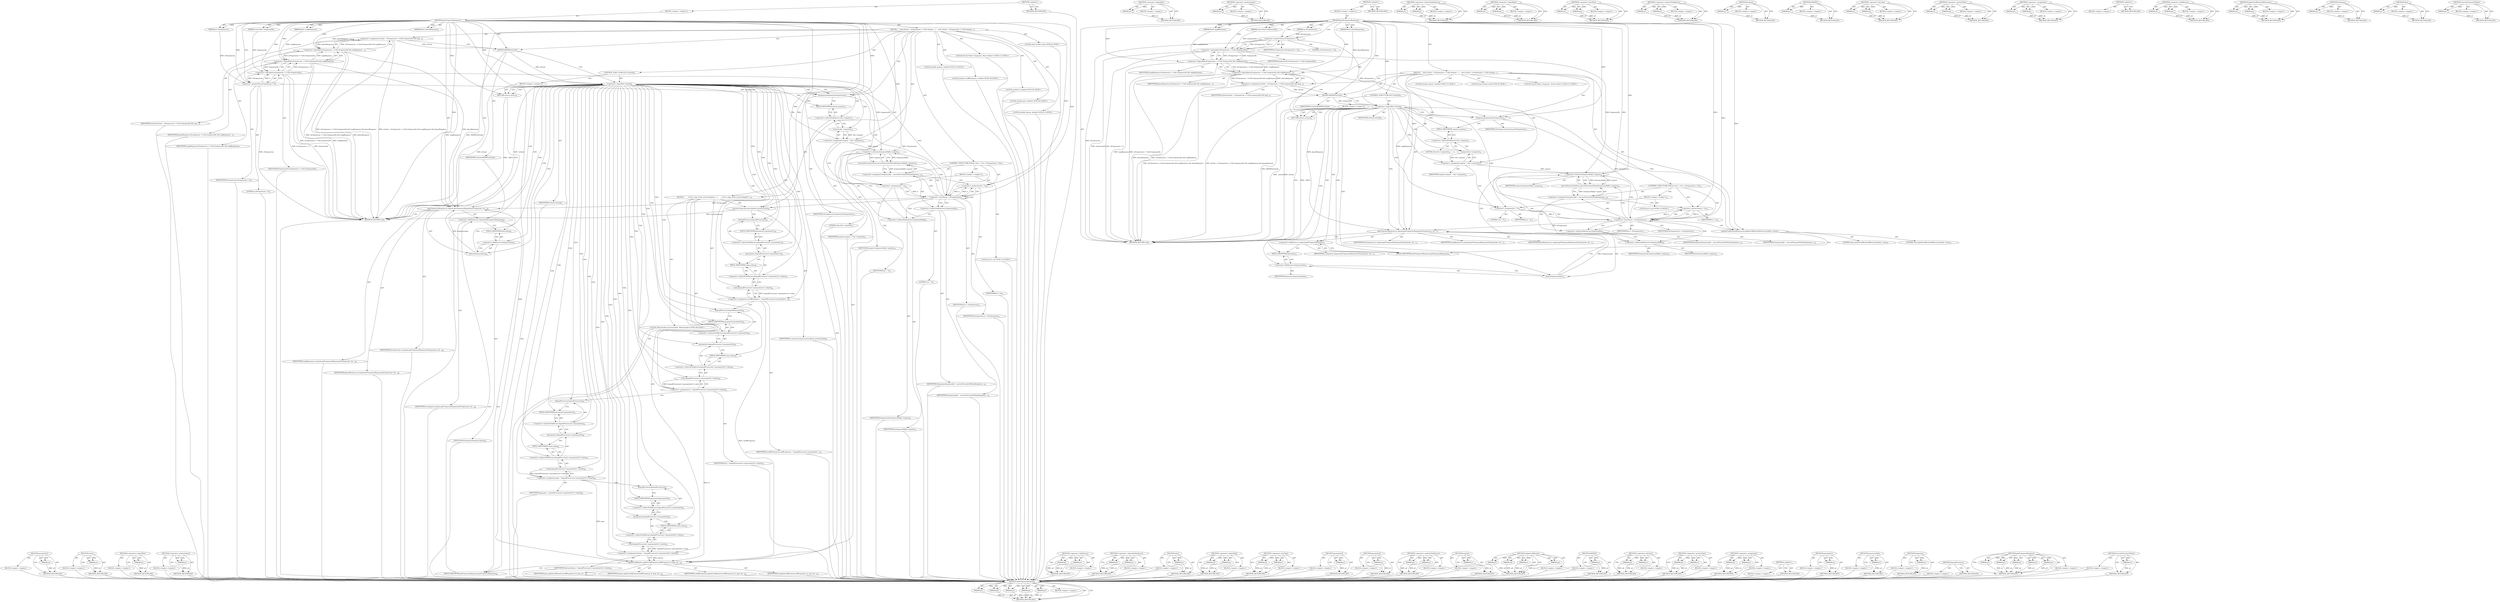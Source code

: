 digraph "narrowPrecisionToFloat" {
vulnerable_167 [label=<(METHOD,getFrequencyResponse)>];
vulnerable_168 [label=<(PARAM,p1)>];
vulnerable_169 [label=<(PARAM,p2)>];
vulnerable_170 [label=<(PARAM,p3)>];
vulnerable_171 [label=<(PARAM,p4)>];
vulnerable_172 [label=<(PARAM,p5)>];
vulnerable_173 [label=<(BLOCK,&lt;empty&gt;,&lt;empty&gt;)>];
vulnerable_174 [label=<(METHOD_RETURN,ANY)>];
vulnerable_122 [label=<(METHOD,&lt;operator&gt;.logicalNot)>];
vulnerable_123 [label=<(PARAM,p1)>];
vulnerable_124 [label=<(BLOCK,&lt;empty&gt;,&lt;empty&gt;)>];
vulnerable_125 [label=<(METHOD_RETURN,ANY)>];
vulnerable_144 [label=<(METHOD,&lt;operator&gt;.preIncrement)>];
vulnerable_145 [label=<(PARAM,p1)>];
vulnerable_146 [label=<(BLOCK,&lt;empty&gt;,&lt;empty&gt;)>];
vulnerable_147 [label=<(METHOD_RETURN,ANY)>];
vulnerable_6 [label=<(METHOD,&lt;global&gt;)<SUB>1</SUB>>];
vulnerable_7 [label=<(BLOCK,&lt;empty&gt;,&lt;empty&gt;)<SUB>1</SUB>>];
vulnerable_8 [label=<(METHOD,getFrequencyResponse)<SUB>1</SUB>>];
vulnerable_9 [label=<(PARAM,int nFrequencies)<SUB>1</SUB>>];
vulnerable_10 [label=<(PARAM,const float* frequencyHz)<SUB>2</SUB>>];
vulnerable_11 [label=<(PARAM,float* magResponse)<SUB>3</SUB>>];
vulnerable_12 [label=<(PARAM,float* phaseResponse)<SUB>4</SUB>>];
vulnerable_13 [label=<(BLOCK,{
    bool isGood = nFrequencies &gt; 0 &amp;&amp; frequen...,{
    bool isGood = nFrequencies &gt; 0 &amp;&amp; frequen...)<SUB>5</SUB>>];
vulnerable_14 [label="<(LOCAL,bool isGood: bool)<SUB>6</SUB>>"];
vulnerable_15 [label=<(&lt;operator&gt;.assignment,isGood = nFrequencies &gt; 0 &amp;&amp; frequencyHz &amp;&amp; mag...)<SUB>6</SUB>>];
vulnerable_16 [label=<(IDENTIFIER,isGood,isGood = nFrequencies &gt; 0 &amp;&amp; frequencyHz &amp;&amp; mag...)<SUB>6</SUB>>];
vulnerable_17 [label=<(&lt;operator&gt;.logicalAnd,nFrequencies &gt; 0 &amp;&amp; frequencyHz &amp;&amp; magResponse ...)<SUB>6</SUB>>];
vulnerable_18 [label=<(&lt;operator&gt;.logicalAnd,nFrequencies &gt; 0 &amp;&amp; frequencyHz &amp;&amp; magResponse)<SUB>6</SUB>>];
vulnerable_19 [label=<(&lt;operator&gt;.logicalAnd,nFrequencies &gt; 0 &amp;&amp; frequencyHz)<SUB>6</SUB>>];
vulnerable_20 [label=<(&lt;operator&gt;.greaterThan,nFrequencies &gt; 0)<SUB>6</SUB>>];
vulnerable_21 [label=<(IDENTIFIER,nFrequencies,nFrequencies &gt; 0)<SUB>6</SUB>>];
vulnerable_22 [label=<(LITERAL,0,nFrequencies &gt; 0)<SUB>6</SUB>>];
vulnerable_23 [label=<(IDENTIFIER,frequencyHz,nFrequencies &gt; 0 &amp;&amp; frequencyHz)<SUB>6</SUB>>];
vulnerable_24 [label=<(IDENTIFIER,magResponse,nFrequencies &gt; 0 &amp;&amp; frequencyHz &amp;&amp; magResponse)<SUB>6</SUB>>];
vulnerable_25 [label=<(IDENTIFIER,phaseResponse,nFrequencies &gt; 0 &amp;&amp; frequencyHz &amp;&amp; magResponse ...)<SUB>6</SUB>>];
vulnerable_26 [label=<(ASSERT,ASSERT(isGood))<SUB>7</SUB>>];
vulnerable_27 [label=<(IDENTIFIER,isGood,ASSERT(isGood))<SUB>7</SUB>>];
vulnerable_28 [label=<(CONTROL_STRUCTURE,IF,if (!isGood))<SUB>8</SUB>>];
vulnerable_29 [label=<(&lt;operator&gt;.logicalNot,!isGood)<SUB>8</SUB>>];
vulnerable_30 [label=<(IDENTIFIER,isGood,!isGood)<SUB>8</SUB>>];
vulnerable_31 [label=<(BLOCK,&lt;empty&gt;,&lt;empty&gt;)<SUB>9</SUB>>];
vulnerable_32 [label=<(RETURN,return;,return;)<SUB>9</SUB>>];
vulnerable_33 [label="<(LOCAL,Vector&lt;float&gt; frequency: Vector&lt;float&gt;)<SUB>11</SUB>>"];
vulnerable_34 [label=<(frequency,frequency(nFrequencies))<SUB>11</SUB>>];
vulnerable_35 [label=<(IDENTIFIER,nFrequencies,frequency(nFrequencies))<SUB>11</SUB>>];
vulnerable_36 [label="<(LOCAL,double nyquist: double)<SUB>13</SUB>>"];
vulnerable_37 [label=<(&lt;operator&gt;.assignment,nyquist = this-&gt;nyquist())<SUB>13</SUB>>];
vulnerable_38 [label=<(IDENTIFIER,nyquist,nyquist = this-&gt;nyquist())<SUB>13</SUB>>];
vulnerable_39 [label=<(nyquist,this-&gt;nyquist())<SUB>13</SUB>>];
vulnerable_40 [label=<(&lt;operator&gt;.indirectFieldAccess,this-&gt;nyquist)<SUB>13</SUB>>];
vulnerable_41 [label=<(LITERAL,this,this-&gt;nyquist())<SUB>13</SUB>>];
vulnerable_42 [label=<(FIELD_IDENTIFIER,nyquist,nyquist)<SUB>13</SUB>>];
vulnerable_43 [label=<(CONTROL_STRUCTURE,FOR,for (int k = 0;k &lt; nFrequencies;++k))<SUB>15</SUB>>];
vulnerable_44 [label=<(BLOCK,&lt;empty&gt;,&lt;empty&gt;)<SUB>15</SUB>>];
vulnerable_45 [label="<(LOCAL,int k: int)<SUB>15</SUB>>"];
vulnerable_46 [label=<(&lt;operator&gt;.assignment,k = 0)<SUB>15</SUB>>];
vulnerable_47 [label=<(IDENTIFIER,k,k = 0)<SUB>15</SUB>>];
vulnerable_48 [label=<(LITERAL,0,k = 0)<SUB>15</SUB>>];
vulnerable_49 [label=<(&lt;operator&gt;.lessThan,k &lt; nFrequencies)<SUB>15</SUB>>];
vulnerable_50 [label=<(IDENTIFIER,k,k &lt; nFrequencies)<SUB>15</SUB>>];
vulnerable_51 [label=<(IDENTIFIER,nFrequencies,k &lt; nFrequencies)<SUB>15</SUB>>];
vulnerable_52 [label=<(&lt;operator&gt;.preIncrement,++k)<SUB>15</SUB>>];
vulnerable_53 [label=<(IDENTIFIER,k,++k)<SUB>15</SUB>>];
vulnerable_54 [label=<(&lt;operator&gt;.assignment,frequency[k] = narrowPrecisionToFloat(frequency...)<SUB>16</SUB>>];
vulnerable_55 [label=<(&lt;operator&gt;.indirectIndexAccess,frequency[k])<SUB>16</SUB>>];
vulnerable_56 [label=<(IDENTIFIER,frequency,frequency[k] = narrowPrecisionToFloat(frequency...)<SUB>16</SUB>>];
vulnerable_57 [label=<(IDENTIFIER,k,frequency[k] = narrowPrecisionToFloat(frequency...)<SUB>16</SUB>>];
vulnerable_58 [label=<(narrowPrecisionToFloat,narrowPrecisionToFloat(frequencyHz[k] / nyquist))<SUB>16</SUB>>];
vulnerable_59 [label=<(&lt;operator&gt;.division,frequencyHz[k] / nyquist)<SUB>16</SUB>>];
vulnerable_60 [label=<(&lt;operator&gt;.indirectIndexAccess,frequencyHz[k])<SUB>16</SUB>>];
vulnerable_61 [label=<(IDENTIFIER,frequencyHz,frequencyHz[k] / nyquist)<SUB>16</SUB>>];
vulnerable_62 [label=<(IDENTIFIER,k,frequencyHz[k] / nyquist)<SUB>16</SUB>>];
vulnerable_63 [label=<(IDENTIFIER,nyquist,frequencyHz[k] / nyquist)<SUB>16</SUB>>];
vulnerable_64 [label=<(updateCoefficientsIfNecessary,updateCoefficientsIfNecessary(false, true))<SUB>19</SUB>>];
vulnerable_65 [label=<(LITERAL,false,updateCoefficientsIfNecessary(false, true))<SUB>19</SUB>>];
vulnerable_66 [label=<(LITERAL,true,updateCoefficientsIfNecessary(false, true))<SUB>19</SUB>>];
vulnerable_67 [label=<(getFrequencyResponse,m_biquad.getFrequencyResponse(nFrequencies, fre...)<SUB>21</SUB>>];
vulnerable_68 [label=<(&lt;operator&gt;.fieldAccess,m_biquad.getFrequencyResponse)<SUB>21</SUB>>];
vulnerable_69 [label=<(IDENTIFIER,m_biquad,m_biquad.getFrequencyResponse(nFrequencies, fre...)<SUB>21</SUB>>];
vulnerable_70 [label=<(FIELD_IDENTIFIER,getFrequencyResponse,getFrequencyResponse)<SUB>21</SUB>>];
vulnerable_71 [label=<(IDENTIFIER,nFrequencies,m_biquad.getFrequencyResponse(nFrequencies, fre...)<SUB>21</SUB>>];
vulnerable_72 [label=<(data,frequency.data())<SUB>21</SUB>>];
vulnerable_73 [label=<(&lt;operator&gt;.fieldAccess,frequency.data)<SUB>21</SUB>>];
vulnerable_74 [label=<(IDENTIFIER,frequency,frequency.data())<SUB>21</SUB>>];
vulnerable_75 [label=<(FIELD_IDENTIFIER,data,data)<SUB>21</SUB>>];
vulnerable_76 [label=<(IDENTIFIER,magResponse,m_biquad.getFrequencyResponse(nFrequencies, fre...)<SUB>21</SUB>>];
vulnerable_77 [label=<(IDENTIFIER,phaseResponse,m_biquad.getFrequencyResponse(nFrequencies, fre...)<SUB>21</SUB>>];
vulnerable_78 [label=<(METHOD_RETURN,void)<SUB>1</SUB>>];
vulnerable_80 [label=<(METHOD_RETURN,ANY)<SUB>1</SUB>>];
vulnerable_148 [label=<(METHOD,&lt;operator&gt;.indirectIndexAccess)>];
vulnerable_149 [label=<(PARAM,p1)>];
vulnerable_150 [label=<(PARAM,p2)>];
vulnerable_151 [label=<(BLOCK,&lt;empty&gt;,&lt;empty&gt;)>];
vulnerable_152 [label=<(METHOD_RETURN,ANY)>];
vulnerable_108 [label=<(METHOD,&lt;operator&gt;.logicalAnd)>];
vulnerable_109 [label=<(PARAM,p1)>];
vulnerable_110 [label=<(PARAM,p2)>];
vulnerable_111 [label=<(BLOCK,&lt;empty&gt;,&lt;empty&gt;)>];
vulnerable_112 [label=<(METHOD_RETURN,ANY)>];
vulnerable_139 [label=<(METHOD,&lt;operator&gt;.lessThan)>];
vulnerable_140 [label=<(PARAM,p1)>];
vulnerable_141 [label=<(PARAM,p2)>];
vulnerable_142 [label=<(BLOCK,&lt;empty&gt;,&lt;empty&gt;)>];
vulnerable_143 [label=<(METHOD_RETURN,ANY)>];
vulnerable_134 [label=<(METHOD,&lt;operator&gt;.indirectFieldAccess)>];
vulnerable_135 [label=<(PARAM,p1)>];
vulnerable_136 [label=<(PARAM,p2)>];
vulnerable_137 [label=<(BLOCK,&lt;empty&gt;,&lt;empty&gt;)>];
vulnerable_138 [label=<(METHOD_RETURN,ANY)>];
vulnerable_130 [label=<(METHOD,nyquist)>];
vulnerable_131 [label=<(PARAM,p1)>];
vulnerable_132 [label=<(BLOCK,&lt;empty&gt;,&lt;empty&gt;)>];
vulnerable_133 [label=<(METHOD_RETURN,ANY)>];
vulnerable_118 [label=<(METHOD,ASSERT)>];
vulnerable_119 [label=<(PARAM,p1)>];
vulnerable_120 [label=<(BLOCK,&lt;empty&gt;,&lt;empty&gt;)>];
vulnerable_121 [label=<(METHOD_RETURN,ANY)>];
vulnerable_157 [label=<(METHOD,&lt;operator&gt;.division)>];
vulnerable_158 [label=<(PARAM,p1)>];
vulnerable_159 [label=<(PARAM,p2)>];
vulnerable_160 [label=<(BLOCK,&lt;empty&gt;,&lt;empty&gt;)>];
vulnerable_161 [label=<(METHOD_RETURN,ANY)>];
vulnerable_113 [label=<(METHOD,&lt;operator&gt;.greaterThan)>];
vulnerable_114 [label=<(PARAM,p1)>];
vulnerable_115 [label=<(PARAM,p2)>];
vulnerable_116 [label=<(BLOCK,&lt;empty&gt;,&lt;empty&gt;)>];
vulnerable_117 [label=<(METHOD_RETURN,ANY)>];
vulnerable_103 [label=<(METHOD,&lt;operator&gt;.assignment)>];
vulnerable_104 [label=<(PARAM,p1)>];
vulnerable_105 [label=<(PARAM,p2)>];
vulnerable_106 [label=<(BLOCK,&lt;empty&gt;,&lt;empty&gt;)>];
vulnerable_107 [label=<(METHOD_RETURN,ANY)>];
vulnerable_97 [label=<(METHOD,&lt;global&gt;)<SUB>1</SUB>>];
vulnerable_98 [label=<(BLOCK,&lt;empty&gt;,&lt;empty&gt;)>];
vulnerable_99 [label=<(METHOD_RETURN,ANY)>];
vulnerable_175 [label=<(METHOD,&lt;operator&gt;.fieldAccess)>];
vulnerable_176 [label=<(PARAM,p1)>];
vulnerable_177 [label=<(PARAM,p2)>];
vulnerable_178 [label=<(BLOCK,&lt;empty&gt;,&lt;empty&gt;)>];
vulnerable_179 [label=<(METHOD_RETURN,ANY)>];
vulnerable_162 [label=<(METHOD,updateCoefficientsIfNecessary)>];
vulnerable_163 [label=<(PARAM,p1)>];
vulnerable_164 [label=<(PARAM,p2)>];
vulnerable_165 [label=<(BLOCK,&lt;empty&gt;,&lt;empty&gt;)>];
vulnerable_166 [label=<(METHOD_RETURN,ANY)>];
vulnerable_126 [label=<(METHOD,frequency)>];
vulnerable_127 [label=<(PARAM,p1)>];
vulnerable_128 [label=<(BLOCK,&lt;empty&gt;,&lt;empty&gt;)>];
vulnerable_129 [label=<(METHOD_RETURN,ANY)>];
vulnerable_180 [label=<(METHOD,data)>];
vulnerable_181 [label=<(PARAM,p1)>];
vulnerable_182 [label=<(BLOCK,&lt;empty&gt;,&lt;empty&gt;)>];
vulnerable_183 [label=<(METHOD_RETURN,ANY)>];
vulnerable_153 [label=<(METHOD,narrowPrecisionToFloat)>];
vulnerable_154 [label=<(PARAM,p1)>];
vulnerable_155 [label=<(BLOCK,&lt;empty&gt;,&lt;empty&gt;)>];
vulnerable_156 [label=<(METHOD_RETURN,ANY)>];
fixed_229 [label=<(METHOD,parameter3)>];
fixed_230 [label=<(PARAM,p1)>];
fixed_231 [label=<(BLOCK,&lt;empty&gt;,&lt;empty&gt;)>];
fixed_232 [label=<(METHOD_RETURN,ANY)>];
fixed_214 [label=<(METHOD,value)>];
fixed_215 [label=<(PARAM,p1)>];
fixed_216 [label=<(BLOCK,&lt;empty&gt;,&lt;empty&gt;)>];
fixed_217 [label=<(METHOD_RETURN,ANY)>];
fixed_170 [label=<(METHOD,&lt;operator&gt;.logicalNot)>];
fixed_171 [label=<(PARAM,p1)>];
fixed_172 [label=<(BLOCK,&lt;empty&gt;,&lt;empty&gt;)>];
fixed_173 [label=<(METHOD_RETURN,ANY)>];
fixed_192 [label=<(METHOD,&lt;operator&gt;.preIncrement)>];
fixed_193 [label=<(PARAM,p1)>];
fixed_194 [label=<(BLOCK,&lt;empty&gt;,&lt;empty&gt;)>];
fixed_195 [label=<(METHOD_RETURN,ANY)>];
fixed_6 [label=<(METHOD,&lt;global&gt;)<SUB>1</SUB>>];
fixed_7 [label=<(BLOCK,&lt;empty&gt;,&lt;empty&gt;)<SUB>1</SUB>>];
fixed_8 [label=<(METHOD,getFrequencyResponse)<SUB>1</SUB>>];
fixed_9 [label=<(PARAM,int nFrequencies)<SUB>1</SUB>>];
fixed_10 [label=<(PARAM,const float* frequencyHz)<SUB>2</SUB>>];
fixed_11 [label=<(PARAM,float* magResponse)<SUB>3</SUB>>];
fixed_12 [label=<(PARAM,float* phaseResponse)<SUB>4</SUB>>];
fixed_13 [label=<(BLOCK,{
    bool isGood = nFrequencies &gt; 0 &amp;&amp; frequen...,{
    bool isGood = nFrequencies &gt; 0 &amp;&amp; frequen...)<SUB>5</SUB>>];
fixed_14 [label="<(LOCAL,bool isGood: bool)<SUB>6</SUB>>"];
fixed_15 [label=<(&lt;operator&gt;.assignment,isGood = nFrequencies &gt; 0 &amp;&amp; frequencyHz &amp;&amp; mag...)<SUB>6</SUB>>];
fixed_16 [label=<(IDENTIFIER,isGood,isGood = nFrequencies &gt; 0 &amp;&amp; frequencyHz &amp;&amp; mag...)<SUB>6</SUB>>];
fixed_17 [label=<(&lt;operator&gt;.logicalAnd,nFrequencies &gt; 0 &amp;&amp; frequencyHz &amp;&amp; magResponse ...)<SUB>6</SUB>>];
fixed_18 [label=<(&lt;operator&gt;.logicalAnd,nFrequencies &gt; 0 &amp;&amp; frequencyHz &amp;&amp; magResponse)<SUB>6</SUB>>];
fixed_19 [label=<(&lt;operator&gt;.logicalAnd,nFrequencies &gt; 0 &amp;&amp; frequencyHz)<SUB>6</SUB>>];
fixed_20 [label=<(&lt;operator&gt;.greaterThan,nFrequencies &gt; 0)<SUB>6</SUB>>];
fixed_21 [label=<(IDENTIFIER,nFrequencies,nFrequencies &gt; 0)<SUB>6</SUB>>];
fixed_22 [label=<(LITERAL,0,nFrequencies &gt; 0)<SUB>6</SUB>>];
fixed_23 [label=<(IDENTIFIER,frequencyHz,nFrequencies &gt; 0 &amp;&amp; frequencyHz)<SUB>6</SUB>>];
fixed_24 [label=<(IDENTIFIER,magResponse,nFrequencies &gt; 0 &amp;&amp; frequencyHz &amp;&amp; magResponse)<SUB>6</SUB>>];
fixed_25 [label=<(IDENTIFIER,phaseResponse,nFrequencies &gt; 0 &amp;&amp; frequencyHz &amp;&amp; magResponse ...)<SUB>6</SUB>>];
fixed_26 [label=<(ASSERT,ASSERT(isGood))<SUB>7</SUB>>];
fixed_27 [label=<(IDENTIFIER,isGood,ASSERT(isGood))<SUB>7</SUB>>];
fixed_28 [label=<(CONTROL_STRUCTURE,IF,if (!isGood))<SUB>8</SUB>>];
fixed_29 [label=<(&lt;operator&gt;.logicalNot,!isGood)<SUB>8</SUB>>];
fixed_30 [label=<(IDENTIFIER,isGood,!isGood)<SUB>8</SUB>>];
fixed_31 [label=<(BLOCK,&lt;empty&gt;,&lt;empty&gt;)<SUB>9</SUB>>];
fixed_32 [label=<(RETURN,return;,return;)<SUB>9</SUB>>];
fixed_33 [label="<(LOCAL,Vector&lt;float&gt; frequency: Vector&lt;float&gt;)<SUB>11</SUB>>"];
fixed_34 [label=<(frequency,frequency(nFrequencies))<SUB>11</SUB>>];
fixed_35 [label=<(IDENTIFIER,nFrequencies,frequency(nFrequencies))<SUB>11</SUB>>];
fixed_36 [label="<(LOCAL,double nyquist: double)<SUB>13</SUB>>"];
fixed_37 [label=<(&lt;operator&gt;.assignment,nyquist = this-&gt;nyquist())<SUB>13</SUB>>];
fixed_38 [label=<(IDENTIFIER,nyquist,nyquist = this-&gt;nyquist())<SUB>13</SUB>>];
fixed_39 [label=<(nyquist,this-&gt;nyquist())<SUB>13</SUB>>];
fixed_40 [label=<(&lt;operator&gt;.indirectFieldAccess,this-&gt;nyquist)<SUB>13</SUB>>];
fixed_41 [label=<(LITERAL,this,this-&gt;nyquist())<SUB>13</SUB>>];
fixed_42 [label=<(FIELD_IDENTIFIER,nyquist,nyquist)<SUB>13</SUB>>];
fixed_43 [label=<(CONTROL_STRUCTURE,FOR,for (int k = 0;k &lt; nFrequencies;++k))<SUB>15</SUB>>];
fixed_44 [label=<(BLOCK,&lt;empty&gt;,&lt;empty&gt;)<SUB>15</SUB>>];
fixed_45 [label="<(LOCAL,int k: int)<SUB>15</SUB>>"];
fixed_46 [label=<(&lt;operator&gt;.assignment,k = 0)<SUB>15</SUB>>];
fixed_47 [label=<(IDENTIFIER,k,k = 0)<SUB>15</SUB>>];
fixed_48 [label=<(LITERAL,0,k = 0)<SUB>15</SUB>>];
fixed_49 [label=<(&lt;operator&gt;.lessThan,k &lt; nFrequencies)<SUB>15</SUB>>];
fixed_50 [label=<(IDENTIFIER,k,k &lt; nFrequencies)<SUB>15</SUB>>];
fixed_51 [label=<(IDENTIFIER,nFrequencies,k &lt; nFrequencies)<SUB>15</SUB>>];
fixed_52 [label=<(&lt;operator&gt;.preIncrement,++k)<SUB>15</SUB>>];
fixed_53 [label=<(IDENTIFIER,k,++k)<SUB>15</SUB>>];
fixed_54 [label=<(&lt;operator&gt;.assignment,frequency[k] = narrowPrecisionToFloat(frequency...)<SUB>16</SUB>>];
fixed_55 [label=<(&lt;operator&gt;.indirectIndexAccess,frequency[k])<SUB>16</SUB>>];
fixed_56 [label=<(IDENTIFIER,frequency,frequency[k] = narrowPrecisionToFloat(frequency...)<SUB>16</SUB>>];
fixed_57 [label=<(IDENTIFIER,k,frequency[k] = narrowPrecisionToFloat(frequency...)<SUB>16</SUB>>];
fixed_58 [label=<(narrowPrecisionToFloat,narrowPrecisionToFloat(frequencyHz[k] / nyquist))<SUB>16</SUB>>];
fixed_59 [label=<(&lt;operator&gt;.division,frequencyHz[k] / nyquist)<SUB>16</SUB>>];
fixed_60 [label=<(&lt;operator&gt;.indirectIndexAccess,frequencyHz[k])<SUB>16</SUB>>];
fixed_61 [label=<(IDENTIFIER,frequencyHz,frequencyHz[k] / nyquist)<SUB>16</SUB>>];
fixed_62 [label=<(IDENTIFIER,k,frequencyHz[k] / nyquist)<SUB>16</SUB>>];
fixed_63 [label=<(IDENTIFIER,nyquist,frequencyHz[k] / nyquist)<SUB>16</SUB>>];
fixed_64 [label="<(LOCAL,double cutoffFrequency: double)<SUB>18</SUB>>"];
fixed_65 [label="<(LOCAL,double Q: double)<SUB>19</SUB>>"];
fixed_66 [label="<(LOCAL,double gain: double)<SUB>20</SUB>>"];
fixed_67 [label="<(LOCAL,double detune: double)<SUB>21</SUB>>"];
fixed_68 [label=<(BLOCK,{
        // Get a copy of the current biquad f...,{
        // Get a copy of the current biquad f...)<SUB>23</SUB>>];
fixed_69 [label="<(LOCAL,MutexLocker processLocker: MutexLocker)<SUB>36</SUB>>"];
fixed_70 [label=<(processLocker,processLocker(m_processLock))<SUB>36</SUB>>];
fixed_71 [label=<(IDENTIFIER,m_processLock,processLocker(m_processLock))<SUB>36</SUB>>];
fixed_72 [label=<(&lt;operator&gt;.assignment,cutoffFrequency = biquadProcessor()-&gt;parameter1...)<SUB>38</SUB>>];
fixed_73 [label=<(IDENTIFIER,cutoffFrequency,cutoffFrequency = biquadProcessor()-&gt;parameter1...)<SUB>38</SUB>>];
fixed_74 [label=<(value,biquadProcessor()-&gt;parameter1()-&gt;value())<SUB>38</SUB>>];
fixed_75 [label=<(&lt;operator&gt;.indirectFieldAccess,biquadProcessor()-&gt;parameter1()-&gt;value)<SUB>38</SUB>>];
fixed_76 [label=<(parameter1,biquadProcessor()-&gt;parameter1())<SUB>38</SUB>>];
fixed_77 [label=<(&lt;operator&gt;.indirectFieldAccess,biquadProcessor()-&gt;parameter1)<SUB>38</SUB>>];
fixed_78 [label=<(biquadProcessor,biquadProcessor())<SUB>38</SUB>>];
fixed_79 [label=<(FIELD_IDENTIFIER,parameter1,parameter1)<SUB>38</SUB>>];
fixed_80 [label=<(FIELD_IDENTIFIER,value,value)<SUB>38</SUB>>];
fixed_81 [label=<(&lt;operator&gt;.assignment,Q = biquadProcessor()-&gt;parameter2()-&gt;value())<SUB>39</SUB>>];
fixed_82 [label=<(IDENTIFIER,Q,Q = biquadProcessor()-&gt;parameter2()-&gt;value())<SUB>39</SUB>>];
fixed_83 [label=<(value,biquadProcessor()-&gt;parameter2()-&gt;value())<SUB>39</SUB>>];
fixed_84 [label=<(&lt;operator&gt;.indirectFieldAccess,biquadProcessor()-&gt;parameter2()-&gt;value)<SUB>39</SUB>>];
fixed_85 [label=<(parameter2,biquadProcessor()-&gt;parameter2())<SUB>39</SUB>>];
fixed_86 [label=<(&lt;operator&gt;.indirectFieldAccess,biquadProcessor()-&gt;parameter2)<SUB>39</SUB>>];
fixed_87 [label=<(biquadProcessor,biquadProcessor())<SUB>39</SUB>>];
fixed_88 [label=<(FIELD_IDENTIFIER,parameter2,parameter2)<SUB>39</SUB>>];
fixed_89 [label=<(FIELD_IDENTIFIER,value,value)<SUB>39</SUB>>];
fixed_90 [label=<(&lt;operator&gt;.assignment,gain = biquadProcessor()-&gt;parameter3()-&gt;value())<SUB>40</SUB>>];
fixed_91 [label=<(IDENTIFIER,gain,gain = biquadProcessor()-&gt;parameter3()-&gt;value())<SUB>40</SUB>>];
fixed_92 [label=<(value,biquadProcessor()-&gt;parameter3()-&gt;value())<SUB>40</SUB>>];
fixed_93 [label=<(&lt;operator&gt;.indirectFieldAccess,biquadProcessor()-&gt;parameter3()-&gt;value)<SUB>40</SUB>>];
fixed_94 [label=<(parameter3,biquadProcessor()-&gt;parameter3())<SUB>40</SUB>>];
fixed_95 [label=<(&lt;operator&gt;.indirectFieldAccess,biquadProcessor()-&gt;parameter3)<SUB>40</SUB>>];
fixed_96 [label=<(biquadProcessor,biquadProcessor())<SUB>40</SUB>>];
fixed_97 [label=<(FIELD_IDENTIFIER,parameter3,parameter3)<SUB>40</SUB>>];
fixed_98 [label=<(FIELD_IDENTIFIER,value,value)<SUB>40</SUB>>];
fixed_99 [label=<(&lt;operator&gt;.assignment,detune = biquadProcessor()-&gt;parameter4()-&gt;value())<SUB>41</SUB>>];
fixed_100 [label=<(IDENTIFIER,detune,detune = biquadProcessor()-&gt;parameter4()-&gt;value())<SUB>41</SUB>>];
fixed_101 [label=<(value,biquadProcessor()-&gt;parameter4()-&gt;value())<SUB>41</SUB>>];
fixed_102 [label=<(&lt;operator&gt;.indirectFieldAccess,biquadProcessor()-&gt;parameter4()-&gt;value)<SUB>41</SUB>>];
fixed_103 [label=<(parameter4,biquadProcessor()-&gt;parameter4())<SUB>41</SUB>>];
fixed_104 [label=<(&lt;operator&gt;.indirectFieldAccess,biquadProcessor()-&gt;parameter4)<SUB>41</SUB>>];
fixed_105 [label=<(biquadProcessor,biquadProcessor())<SUB>41</SUB>>];
fixed_106 [label=<(FIELD_IDENTIFIER,parameter4,parameter4)<SUB>41</SUB>>];
fixed_107 [label=<(FIELD_IDENTIFIER,value,value)<SUB>41</SUB>>];
fixed_108 [label=<(updateCoefficients,updateCoefficients(cutoffFrequency, Q, gain, de...)<SUB>44</SUB>>];
fixed_109 [label=<(IDENTIFIER,cutoffFrequency,updateCoefficients(cutoffFrequency, Q, gain, de...)<SUB>44</SUB>>];
fixed_110 [label=<(IDENTIFIER,Q,updateCoefficients(cutoffFrequency, Q, gain, de...)<SUB>44</SUB>>];
fixed_111 [label=<(IDENTIFIER,gain,updateCoefficients(cutoffFrequency, Q, gain, de...)<SUB>44</SUB>>];
fixed_112 [label=<(IDENTIFIER,detune,updateCoefficients(cutoffFrequency, Q, gain, de...)<SUB>44</SUB>>];
fixed_113 [label=<(getFrequencyResponse,m_biquad.getFrequencyResponse(nFrequencies, fre...)<SUB>46</SUB>>];
fixed_114 [label=<(&lt;operator&gt;.fieldAccess,m_biquad.getFrequencyResponse)<SUB>46</SUB>>];
fixed_115 [label=<(IDENTIFIER,m_biquad,m_biquad.getFrequencyResponse(nFrequencies, fre...)<SUB>46</SUB>>];
fixed_116 [label=<(FIELD_IDENTIFIER,getFrequencyResponse,getFrequencyResponse)<SUB>46</SUB>>];
fixed_117 [label=<(IDENTIFIER,nFrequencies,m_biquad.getFrequencyResponse(nFrequencies, fre...)<SUB>46</SUB>>];
fixed_118 [label=<(data,frequency.data())<SUB>46</SUB>>];
fixed_119 [label=<(&lt;operator&gt;.fieldAccess,frequency.data)<SUB>46</SUB>>];
fixed_120 [label=<(IDENTIFIER,frequency,frequency.data())<SUB>46</SUB>>];
fixed_121 [label=<(FIELD_IDENTIFIER,data,data)<SUB>46</SUB>>];
fixed_122 [label=<(IDENTIFIER,magResponse,m_biquad.getFrequencyResponse(nFrequencies, fre...)<SUB>46</SUB>>];
fixed_123 [label=<(IDENTIFIER,phaseResponse,m_biquad.getFrequencyResponse(nFrequencies, fre...)<SUB>46</SUB>>];
fixed_124 [label=<(METHOD_RETURN,void)<SUB>1</SUB>>];
fixed_126 [label=<(METHOD_RETURN,ANY)<SUB>1</SUB>>];
fixed_252 [label=<(METHOD,&lt;operator&gt;.fieldAccess)>];
fixed_253 [label=<(PARAM,p1)>];
fixed_254 [label=<(PARAM,p2)>];
fixed_255 [label=<(BLOCK,&lt;empty&gt;,&lt;empty&gt;)>];
fixed_256 [label=<(METHOD_RETURN,ANY)>];
fixed_196 [label=<(METHOD,&lt;operator&gt;.indirectIndexAccess)>];
fixed_197 [label=<(PARAM,p1)>];
fixed_198 [label=<(PARAM,p2)>];
fixed_199 [label=<(BLOCK,&lt;empty&gt;,&lt;empty&gt;)>];
fixed_200 [label=<(METHOD_RETURN,ANY)>];
fixed_257 [label=<(METHOD,data)>];
fixed_258 [label=<(PARAM,p1)>];
fixed_259 [label=<(BLOCK,&lt;empty&gt;,&lt;empty&gt;)>];
fixed_260 [label=<(METHOD_RETURN,ANY)>];
fixed_156 [label=<(METHOD,&lt;operator&gt;.logicalAnd)>];
fixed_157 [label=<(PARAM,p1)>];
fixed_158 [label=<(PARAM,p2)>];
fixed_159 [label=<(BLOCK,&lt;empty&gt;,&lt;empty&gt;)>];
fixed_160 [label=<(METHOD_RETURN,ANY)>];
fixed_187 [label=<(METHOD,&lt;operator&gt;.lessThan)>];
fixed_188 [label=<(PARAM,p1)>];
fixed_189 [label=<(PARAM,p2)>];
fixed_190 [label=<(BLOCK,&lt;empty&gt;,&lt;empty&gt;)>];
fixed_191 [label=<(METHOD_RETURN,ANY)>];
fixed_225 [label=<(METHOD,parameter2)>];
fixed_226 [label=<(PARAM,p1)>];
fixed_227 [label=<(BLOCK,&lt;empty&gt;,&lt;empty&gt;)>];
fixed_228 [label=<(METHOD_RETURN,ANY)>];
fixed_233 [label=<(METHOD,parameter4)>];
fixed_234 [label=<(PARAM,p1)>];
fixed_235 [label=<(BLOCK,&lt;empty&gt;,&lt;empty&gt;)>];
fixed_236 [label=<(METHOD_RETURN,ANY)>];
fixed_182 [label=<(METHOD,&lt;operator&gt;.indirectFieldAccess)>];
fixed_183 [label=<(PARAM,p1)>];
fixed_184 [label=<(PARAM,p2)>];
fixed_185 [label=<(BLOCK,&lt;empty&gt;,&lt;empty&gt;)>];
fixed_186 [label=<(METHOD_RETURN,ANY)>];
fixed_178 [label=<(METHOD,nyquist)>];
fixed_179 [label=<(PARAM,p1)>];
fixed_180 [label=<(BLOCK,&lt;empty&gt;,&lt;empty&gt;)>];
fixed_181 [label=<(METHOD_RETURN,ANY)>];
fixed_237 [label=<(METHOD,updateCoefficients)>];
fixed_238 [label=<(PARAM,p1)>];
fixed_239 [label=<(PARAM,p2)>];
fixed_240 [label=<(PARAM,p3)>];
fixed_241 [label=<(PARAM,p4)>];
fixed_242 [label=<(BLOCK,&lt;empty&gt;,&lt;empty&gt;)>];
fixed_243 [label=<(METHOD_RETURN,ANY)>];
fixed_166 [label=<(METHOD,ASSERT)>];
fixed_167 [label=<(PARAM,p1)>];
fixed_168 [label=<(BLOCK,&lt;empty&gt;,&lt;empty&gt;)>];
fixed_169 [label=<(METHOD_RETURN,ANY)>];
fixed_205 [label=<(METHOD,&lt;operator&gt;.division)>];
fixed_206 [label=<(PARAM,p1)>];
fixed_207 [label=<(PARAM,p2)>];
fixed_208 [label=<(BLOCK,&lt;empty&gt;,&lt;empty&gt;)>];
fixed_209 [label=<(METHOD_RETURN,ANY)>];
fixed_161 [label=<(METHOD,&lt;operator&gt;.greaterThan)>];
fixed_162 [label=<(PARAM,p1)>];
fixed_163 [label=<(PARAM,p2)>];
fixed_164 [label=<(BLOCK,&lt;empty&gt;,&lt;empty&gt;)>];
fixed_165 [label=<(METHOD_RETURN,ANY)>];
fixed_151 [label=<(METHOD,&lt;operator&gt;.assignment)>];
fixed_152 [label=<(PARAM,p1)>];
fixed_153 [label=<(PARAM,p2)>];
fixed_154 [label=<(BLOCK,&lt;empty&gt;,&lt;empty&gt;)>];
fixed_155 [label=<(METHOD_RETURN,ANY)>];
fixed_145 [label=<(METHOD,&lt;global&gt;)<SUB>1</SUB>>];
fixed_146 [label=<(BLOCK,&lt;empty&gt;,&lt;empty&gt;)>];
fixed_147 [label=<(METHOD_RETURN,ANY)>];
fixed_218 [label=<(METHOD,parameter1)>];
fixed_219 [label=<(PARAM,p1)>];
fixed_220 [label=<(BLOCK,&lt;empty&gt;,&lt;empty&gt;)>];
fixed_221 [label=<(METHOD_RETURN,ANY)>];
fixed_210 [label=<(METHOD,processLocker)>];
fixed_211 [label=<(PARAM,p1)>];
fixed_212 [label=<(BLOCK,&lt;empty&gt;,&lt;empty&gt;)>];
fixed_213 [label=<(METHOD_RETURN,ANY)>];
fixed_174 [label=<(METHOD,frequency)>];
fixed_175 [label=<(PARAM,p1)>];
fixed_176 [label=<(BLOCK,&lt;empty&gt;,&lt;empty&gt;)>];
fixed_177 [label=<(METHOD_RETURN,ANY)>];
fixed_222 [label=<(METHOD,biquadProcessor)>];
fixed_223 [label=<(BLOCK,&lt;empty&gt;,&lt;empty&gt;)>];
fixed_224 [label=<(METHOD_RETURN,ANY)>];
fixed_244 [label=<(METHOD,getFrequencyResponse)>];
fixed_245 [label=<(PARAM,p1)>];
fixed_246 [label=<(PARAM,p2)>];
fixed_247 [label=<(PARAM,p3)>];
fixed_248 [label=<(PARAM,p4)>];
fixed_249 [label=<(PARAM,p5)>];
fixed_250 [label=<(BLOCK,&lt;empty&gt;,&lt;empty&gt;)>];
fixed_251 [label=<(METHOD_RETURN,ANY)>];
fixed_201 [label=<(METHOD,narrowPrecisionToFloat)>];
fixed_202 [label=<(PARAM,p1)>];
fixed_203 [label=<(BLOCK,&lt;empty&gt;,&lt;empty&gt;)>];
fixed_204 [label=<(METHOD_RETURN,ANY)>];
vulnerable_167 -> vulnerable_168  [key=0, label="AST: "];
vulnerable_167 -> vulnerable_168  [key=1, label="DDG: "];
vulnerable_167 -> vulnerable_173  [key=0, label="AST: "];
vulnerable_167 -> vulnerable_169  [key=0, label="AST: "];
vulnerable_167 -> vulnerable_169  [key=1, label="DDG: "];
vulnerable_167 -> vulnerable_174  [key=0, label="AST: "];
vulnerable_167 -> vulnerable_174  [key=1, label="CFG: "];
vulnerable_167 -> vulnerable_170  [key=0, label="AST: "];
vulnerable_167 -> vulnerable_170  [key=1, label="DDG: "];
vulnerable_167 -> vulnerable_171  [key=0, label="AST: "];
vulnerable_167 -> vulnerable_171  [key=1, label="DDG: "];
vulnerable_167 -> vulnerable_172  [key=0, label="AST: "];
vulnerable_167 -> vulnerable_172  [key=1, label="DDG: "];
vulnerable_168 -> vulnerable_174  [key=0, label="DDG: p1"];
vulnerable_169 -> vulnerable_174  [key=0, label="DDG: p2"];
vulnerable_170 -> vulnerable_174  [key=0, label="DDG: p3"];
vulnerable_171 -> vulnerable_174  [key=0, label="DDG: p4"];
vulnerable_172 -> vulnerable_174  [key=0, label="DDG: p5"];
vulnerable_122 -> vulnerable_123  [key=0, label="AST: "];
vulnerable_122 -> vulnerable_123  [key=1, label="DDG: "];
vulnerable_122 -> vulnerable_124  [key=0, label="AST: "];
vulnerable_122 -> vulnerable_125  [key=0, label="AST: "];
vulnerable_122 -> vulnerable_125  [key=1, label="CFG: "];
vulnerable_123 -> vulnerable_125  [key=0, label="DDG: p1"];
vulnerable_144 -> vulnerable_145  [key=0, label="AST: "];
vulnerable_144 -> vulnerable_145  [key=1, label="DDG: "];
vulnerable_144 -> vulnerable_146  [key=0, label="AST: "];
vulnerable_144 -> vulnerable_147  [key=0, label="AST: "];
vulnerable_144 -> vulnerable_147  [key=1, label="CFG: "];
vulnerable_145 -> vulnerable_147  [key=0, label="DDG: p1"];
vulnerable_6 -> vulnerable_7  [key=0, label="AST: "];
vulnerable_6 -> vulnerable_80  [key=0, label="AST: "];
vulnerable_6 -> vulnerable_80  [key=1, label="CFG: "];
vulnerable_7 -> vulnerable_8  [key=0, label="AST: "];
vulnerable_8 -> vulnerable_9  [key=0, label="AST: "];
vulnerable_8 -> vulnerable_9  [key=1, label="DDG: "];
vulnerable_8 -> vulnerable_10  [key=0, label="AST: "];
vulnerable_8 -> vulnerable_10  [key=1, label="DDG: "];
vulnerable_8 -> vulnerable_11  [key=0, label="AST: "];
vulnerable_8 -> vulnerable_11  [key=1, label="DDG: "];
vulnerable_8 -> vulnerable_12  [key=0, label="AST: "];
vulnerable_8 -> vulnerable_12  [key=1, label="DDG: "];
vulnerable_8 -> vulnerable_13  [key=0, label="AST: "];
vulnerable_8 -> vulnerable_78  [key=0, label="AST: "];
vulnerable_8 -> vulnerable_20  [key=0, label="CFG: "];
vulnerable_8 -> vulnerable_20  [key=1, label="DDG: "];
vulnerable_8 -> vulnerable_26  [key=0, label="DDG: "];
vulnerable_8 -> vulnerable_34  [key=0, label="DDG: "];
vulnerable_8 -> vulnerable_64  [key=0, label="DDG: "];
vulnerable_8 -> vulnerable_67  [key=0, label="DDG: "];
vulnerable_8 -> vulnerable_17  [key=0, label="DDG: "];
vulnerable_8 -> vulnerable_29  [key=0, label="DDG: "];
vulnerable_8 -> vulnerable_32  [key=0, label="DDG: "];
vulnerable_8 -> vulnerable_46  [key=0, label="DDG: "];
vulnerable_8 -> vulnerable_49  [key=0, label="DDG: "];
vulnerable_8 -> vulnerable_52  [key=0, label="DDG: "];
vulnerable_8 -> vulnerable_18  [key=0, label="DDG: "];
vulnerable_8 -> vulnerable_19  [key=0, label="DDG: "];
vulnerable_8 -> vulnerable_59  [key=0, label="DDG: "];
vulnerable_9 -> vulnerable_20  [key=0, label="DDG: nFrequencies"];
vulnerable_10 -> vulnerable_19  [key=0, label="DDG: frequencyHz"];
vulnerable_11 -> vulnerable_18  [key=0, label="DDG: magResponse"];
vulnerable_12 -> vulnerable_17  [key=0, label="DDG: phaseResponse"];
vulnerable_13 -> vulnerable_14  [key=0, label="AST: "];
vulnerable_13 -> vulnerable_15  [key=0, label="AST: "];
vulnerable_13 -> vulnerable_26  [key=0, label="AST: "];
vulnerable_13 -> vulnerable_28  [key=0, label="AST: "];
vulnerable_13 -> vulnerable_33  [key=0, label="AST: "];
vulnerable_13 -> vulnerable_34  [key=0, label="AST: "];
vulnerable_13 -> vulnerable_36  [key=0, label="AST: "];
vulnerable_13 -> vulnerable_37  [key=0, label="AST: "];
vulnerable_13 -> vulnerable_43  [key=0, label="AST: "];
vulnerable_13 -> vulnerable_64  [key=0, label="AST: "];
vulnerable_13 -> vulnerable_67  [key=0, label="AST: "];
vulnerable_15 -> vulnerable_16  [key=0, label="AST: "];
vulnerable_15 -> vulnerable_17  [key=0, label="AST: "];
vulnerable_15 -> vulnerable_26  [key=0, label="CFG: "];
vulnerable_15 -> vulnerable_26  [key=1, label="DDG: isGood"];
vulnerable_15 -> vulnerable_78  [key=0, label="DDG: nFrequencies &gt; 0 &amp;&amp; frequencyHz &amp;&amp; magResponse &amp;&amp; phaseResponse"];
vulnerable_15 -> vulnerable_78  [key=1, label="DDG: isGood = nFrequencies &gt; 0 &amp;&amp; frequencyHz &amp;&amp; magResponse &amp;&amp; phaseResponse"];
vulnerable_17 -> vulnerable_18  [key=0, label="AST: "];
vulnerable_17 -> vulnerable_25  [key=0, label="AST: "];
vulnerable_17 -> vulnerable_15  [key=0, label="CFG: "];
vulnerable_17 -> vulnerable_15  [key=1, label="DDG: nFrequencies &gt; 0 &amp;&amp; frequencyHz &amp;&amp; magResponse"];
vulnerable_17 -> vulnerable_15  [key=2, label="DDG: phaseResponse"];
vulnerable_17 -> vulnerable_78  [key=0, label="DDG: nFrequencies &gt; 0 &amp;&amp; frequencyHz &amp;&amp; magResponse"];
vulnerable_17 -> vulnerable_78  [key=1, label="DDG: phaseResponse"];
vulnerable_17 -> vulnerable_67  [key=0, label="DDG: phaseResponse"];
vulnerable_18 -> vulnerable_19  [key=0, label="AST: "];
vulnerable_18 -> vulnerable_24  [key=0, label="AST: "];
vulnerable_18 -> vulnerable_17  [key=0, label="CFG: "];
vulnerable_18 -> vulnerable_17  [key=1, label="DDG: nFrequencies &gt; 0 &amp;&amp; frequencyHz"];
vulnerable_18 -> vulnerable_17  [key=2, label="DDG: magResponse"];
vulnerable_18 -> vulnerable_78  [key=0, label="DDG: nFrequencies &gt; 0 &amp;&amp; frequencyHz"];
vulnerable_18 -> vulnerable_78  [key=1, label="DDG: magResponse"];
vulnerable_18 -> vulnerable_67  [key=0, label="DDG: magResponse"];
vulnerable_19 -> vulnerable_20  [key=0, label="AST: "];
vulnerable_19 -> vulnerable_23  [key=0, label="AST: "];
vulnerable_19 -> vulnerable_18  [key=0, label="CFG: "];
vulnerable_19 -> vulnerable_18  [key=1, label="DDG: nFrequencies &gt; 0"];
vulnerable_19 -> vulnerable_18  [key=2, label="DDG: frequencyHz"];
vulnerable_19 -> vulnerable_78  [key=0, label="DDG: nFrequencies &gt; 0"];
vulnerable_19 -> vulnerable_78  [key=1, label="DDG: frequencyHz"];
vulnerable_19 -> vulnerable_59  [key=0, label="DDG: frequencyHz"];
vulnerable_20 -> vulnerable_21  [key=0, label="AST: "];
vulnerable_20 -> vulnerable_22  [key=0, label="AST: "];
vulnerable_20 -> vulnerable_19  [key=0, label="CFG: "];
vulnerable_20 -> vulnerable_19  [key=1, label="DDG: nFrequencies"];
vulnerable_20 -> vulnerable_19  [key=2, label="DDG: 0"];
vulnerable_20 -> vulnerable_78  [key=0, label="DDG: nFrequencies"];
vulnerable_20 -> vulnerable_34  [key=0, label="DDG: nFrequencies"];
vulnerable_26 -> vulnerable_27  [key=0, label="AST: "];
vulnerable_26 -> vulnerable_29  [key=0, label="CFG: "];
vulnerable_26 -> vulnerable_29  [key=1, label="DDG: isGood"];
vulnerable_26 -> vulnerable_78  [key=0, label="DDG: ASSERT(isGood)"];
vulnerable_28 -> vulnerable_29  [key=0, label="AST: "];
vulnerable_28 -> vulnerable_31  [key=0, label="AST: "];
vulnerable_29 -> vulnerable_30  [key=0, label="AST: "];
vulnerable_29 -> vulnerable_32  [key=0, label="CFG: "];
vulnerable_29 -> vulnerable_32  [key=1, label="CDG: "];
vulnerable_29 -> vulnerable_34  [key=0, label="CFG: "];
vulnerable_29 -> vulnerable_34  [key=1, label="CDG: "];
vulnerable_29 -> vulnerable_78  [key=0, label="DDG: isGood"];
vulnerable_29 -> vulnerable_78  [key=1, label="DDG: !isGood"];
vulnerable_29 -> vulnerable_68  [key=0, label="CDG: "];
vulnerable_29 -> vulnerable_49  [key=0, label="CDG: "];
vulnerable_29 -> vulnerable_73  [key=0, label="CDG: "];
vulnerable_29 -> vulnerable_64  [key=0, label="CDG: "];
vulnerable_29 -> vulnerable_42  [key=0, label="CDG: "];
vulnerable_29 -> vulnerable_75  [key=0, label="CDG: "];
vulnerable_29 -> vulnerable_37  [key=0, label="CDG: "];
vulnerable_29 -> vulnerable_46  [key=0, label="CDG: "];
vulnerable_29 -> vulnerable_72  [key=0, label="CDG: "];
vulnerable_29 -> vulnerable_67  [key=0, label="CDG: "];
vulnerable_29 -> vulnerable_70  [key=0, label="CDG: "];
vulnerable_29 -> vulnerable_40  [key=0, label="CDG: "];
vulnerable_29 -> vulnerable_39  [key=0, label="CDG: "];
vulnerable_31 -> vulnerable_32  [key=0, label="AST: "];
vulnerable_32 -> vulnerable_78  [key=0, label="CFG: "];
vulnerable_32 -> vulnerable_78  [key=1, label="DDG: &lt;RET&gt;"];
vulnerable_34 -> vulnerable_35  [key=0, label="AST: "];
vulnerable_34 -> vulnerable_42  [key=0, label="CFG: "];
vulnerable_34 -> vulnerable_49  [key=0, label="DDG: nFrequencies"];
vulnerable_37 -> vulnerable_38  [key=0, label="AST: "];
vulnerable_37 -> vulnerable_39  [key=0, label="AST: "];
vulnerable_37 -> vulnerable_46  [key=0, label="CFG: "];
vulnerable_37 -> vulnerable_59  [key=0, label="DDG: nyquist"];
vulnerable_39 -> vulnerable_40  [key=0, label="AST: "];
vulnerable_39 -> vulnerable_37  [key=0, label="CFG: "];
vulnerable_39 -> vulnerable_37  [key=1, label="DDG: this-&gt;nyquist"];
vulnerable_40 -> vulnerable_41  [key=0, label="AST: "];
vulnerable_40 -> vulnerable_42  [key=0, label="AST: "];
vulnerable_40 -> vulnerable_39  [key=0, label="CFG: "];
vulnerable_42 -> vulnerable_40  [key=0, label="CFG: "];
vulnerable_43 -> vulnerable_44  [key=0, label="AST: "];
vulnerable_43 -> vulnerable_49  [key=0, label="AST: "];
vulnerable_43 -> vulnerable_52  [key=0, label="AST: "];
vulnerable_43 -> vulnerable_54  [key=0, label="AST: "];
vulnerable_44 -> vulnerable_45  [key=0, label="AST: "];
vulnerable_44 -> vulnerable_46  [key=0, label="AST: "];
vulnerable_46 -> vulnerable_47  [key=0, label="AST: "];
vulnerable_46 -> vulnerable_48  [key=0, label="AST: "];
vulnerable_46 -> vulnerable_49  [key=0, label="CFG: "];
vulnerable_46 -> vulnerable_49  [key=1, label="DDG: k"];
vulnerable_49 -> vulnerable_50  [key=0, label="AST: "];
vulnerable_49 -> vulnerable_51  [key=0, label="AST: "];
vulnerable_49 -> vulnerable_55  [key=0, label="CFG: "];
vulnerable_49 -> vulnerable_55  [key=1, label="CDG: "];
vulnerable_49 -> vulnerable_64  [key=0, label="CFG: "];
vulnerable_49 -> vulnerable_67  [key=0, label="DDG: nFrequencies"];
vulnerable_49 -> vulnerable_52  [key=0, label="DDG: k"];
vulnerable_49 -> vulnerable_52  [key=1, label="CDG: "];
vulnerable_49 -> vulnerable_58  [key=0, label="CDG: "];
vulnerable_49 -> vulnerable_49  [key=0, label="CDG: "];
vulnerable_49 -> vulnerable_60  [key=0, label="CDG: "];
vulnerable_49 -> vulnerable_59  [key=0, label="CDG: "];
vulnerable_49 -> vulnerable_54  [key=0, label="CDG: "];
vulnerable_52 -> vulnerable_53  [key=0, label="AST: "];
vulnerable_52 -> vulnerable_49  [key=0, label="CFG: "];
vulnerable_52 -> vulnerable_49  [key=1, label="DDG: k"];
vulnerable_54 -> vulnerable_55  [key=0, label="AST: "];
vulnerable_54 -> vulnerable_58  [key=0, label="AST: "];
vulnerable_54 -> vulnerable_52  [key=0, label="CFG: "];
vulnerable_55 -> vulnerable_56  [key=0, label="AST: "];
vulnerable_55 -> vulnerable_57  [key=0, label="AST: "];
vulnerable_55 -> vulnerable_60  [key=0, label="CFG: "];
vulnerable_58 -> vulnerable_59  [key=0, label="AST: "];
vulnerable_58 -> vulnerable_54  [key=0, label="CFG: "];
vulnerable_58 -> vulnerable_54  [key=1, label="DDG: frequencyHz[k] / nyquist"];
vulnerable_59 -> vulnerable_60  [key=0, label="AST: "];
vulnerable_59 -> vulnerable_63  [key=0, label="AST: "];
vulnerable_59 -> vulnerable_58  [key=0, label="CFG: "];
vulnerable_59 -> vulnerable_58  [key=1, label="DDG: frequencyHz[k]"];
vulnerable_59 -> vulnerable_58  [key=2, label="DDG: nyquist"];
vulnerable_60 -> vulnerable_61  [key=0, label="AST: "];
vulnerable_60 -> vulnerable_62  [key=0, label="AST: "];
vulnerable_60 -> vulnerable_59  [key=0, label="CFG: "];
vulnerable_64 -> vulnerable_65  [key=0, label="AST: "];
vulnerable_64 -> vulnerable_66  [key=0, label="AST: "];
vulnerable_64 -> vulnerable_70  [key=0, label="CFG: "];
vulnerable_67 -> vulnerable_68  [key=0, label="AST: "];
vulnerable_67 -> vulnerable_71  [key=0, label="AST: "];
vulnerable_67 -> vulnerable_72  [key=0, label="AST: "];
vulnerable_67 -> vulnerable_76  [key=0, label="AST: "];
vulnerable_67 -> vulnerable_77  [key=0, label="AST: "];
vulnerable_67 -> vulnerable_78  [key=0, label="CFG: "];
vulnerable_68 -> vulnerable_69  [key=0, label="AST: "];
vulnerable_68 -> vulnerable_70  [key=0, label="AST: "];
vulnerable_68 -> vulnerable_75  [key=0, label="CFG: "];
vulnerable_70 -> vulnerable_68  [key=0, label="CFG: "];
vulnerable_72 -> vulnerable_73  [key=0, label="AST: "];
vulnerable_72 -> vulnerable_67  [key=0, label="CFG: "];
vulnerable_72 -> vulnerable_67  [key=1, label="DDG: frequency.data"];
vulnerable_73 -> vulnerable_74  [key=0, label="AST: "];
vulnerable_73 -> vulnerable_75  [key=0, label="AST: "];
vulnerable_73 -> vulnerable_72  [key=0, label="CFG: "];
vulnerable_75 -> vulnerable_73  [key=0, label="CFG: "];
vulnerable_148 -> vulnerable_149  [key=0, label="AST: "];
vulnerable_148 -> vulnerable_149  [key=1, label="DDG: "];
vulnerable_148 -> vulnerable_151  [key=0, label="AST: "];
vulnerable_148 -> vulnerable_150  [key=0, label="AST: "];
vulnerable_148 -> vulnerable_150  [key=1, label="DDG: "];
vulnerable_148 -> vulnerable_152  [key=0, label="AST: "];
vulnerable_148 -> vulnerable_152  [key=1, label="CFG: "];
vulnerable_149 -> vulnerable_152  [key=0, label="DDG: p1"];
vulnerable_150 -> vulnerable_152  [key=0, label="DDG: p2"];
vulnerable_108 -> vulnerable_109  [key=0, label="AST: "];
vulnerable_108 -> vulnerable_109  [key=1, label="DDG: "];
vulnerable_108 -> vulnerable_111  [key=0, label="AST: "];
vulnerable_108 -> vulnerable_110  [key=0, label="AST: "];
vulnerable_108 -> vulnerable_110  [key=1, label="DDG: "];
vulnerable_108 -> vulnerable_112  [key=0, label="AST: "];
vulnerable_108 -> vulnerable_112  [key=1, label="CFG: "];
vulnerable_109 -> vulnerable_112  [key=0, label="DDG: p1"];
vulnerable_110 -> vulnerable_112  [key=0, label="DDG: p2"];
vulnerable_139 -> vulnerable_140  [key=0, label="AST: "];
vulnerable_139 -> vulnerable_140  [key=1, label="DDG: "];
vulnerable_139 -> vulnerable_142  [key=0, label="AST: "];
vulnerable_139 -> vulnerable_141  [key=0, label="AST: "];
vulnerable_139 -> vulnerable_141  [key=1, label="DDG: "];
vulnerable_139 -> vulnerable_143  [key=0, label="AST: "];
vulnerable_139 -> vulnerable_143  [key=1, label="CFG: "];
vulnerable_140 -> vulnerable_143  [key=0, label="DDG: p1"];
vulnerable_141 -> vulnerable_143  [key=0, label="DDG: p2"];
vulnerable_134 -> vulnerable_135  [key=0, label="AST: "];
vulnerable_134 -> vulnerable_135  [key=1, label="DDG: "];
vulnerable_134 -> vulnerable_137  [key=0, label="AST: "];
vulnerable_134 -> vulnerable_136  [key=0, label="AST: "];
vulnerable_134 -> vulnerable_136  [key=1, label="DDG: "];
vulnerable_134 -> vulnerable_138  [key=0, label="AST: "];
vulnerable_134 -> vulnerable_138  [key=1, label="CFG: "];
vulnerable_135 -> vulnerable_138  [key=0, label="DDG: p1"];
vulnerable_136 -> vulnerable_138  [key=0, label="DDG: p2"];
vulnerable_130 -> vulnerable_131  [key=0, label="AST: "];
vulnerable_130 -> vulnerable_131  [key=1, label="DDG: "];
vulnerable_130 -> vulnerable_132  [key=0, label="AST: "];
vulnerable_130 -> vulnerable_133  [key=0, label="AST: "];
vulnerable_130 -> vulnerable_133  [key=1, label="CFG: "];
vulnerable_131 -> vulnerable_133  [key=0, label="DDG: p1"];
vulnerable_118 -> vulnerable_119  [key=0, label="AST: "];
vulnerable_118 -> vulnerable_119  [key=1, label="DDG: "];
vulnerable_118 -> vulnerable_120  [key=0, label="AST: "];
vulnerable_118 -> vulnerable_121  [key=0, label="AST: "];
vulnerable_118 -> vulnerable_121  [key=1, label="CFG: "];
vulnerable_119 -> vulnerable_121  [key=0, label="DDG: p1"];
vulnerable_157 -> vulnerable_158  [key=0, label="AST: "];
vulnerable_157 -> vulnerable_158  [key=1, label="DDG: "];
vulnerable_157 -> vulnerable_160  [key=0, label="AST: "];
vulnerable_157 -> vulnerable_159  [key=0, label="AST: "];
vulnerable_157 -> vulnerable_159  [key=1, label="DDG: "];
vulnerable_157 -> vulnerable_161  [key=0, label="AST: "];
vulnerable_157 -> vulnerable_161  [key=1, label="CFG: "];
vulnerable_158 -> vulnerable_161  [key=0, label="DDG: p1"];
vulnerable_159 -> vulnerable_161  [key=0, label="DDG: p2"];
vulnerable_113 -> vulnerable_114  [key=0, label="AST: "];
vulnerable_113 -> vulnerable_114  [key=1, label="DDG: "];
vulnerable_113 -> vulnerable_116  [key=0, label="AST: "];
vulnerable_113 -> vulnerable_115  [key=0, label="AST: "];
vulnerable_113 -> vulnerable_115  [key=1, label="DDG: "];
vulnerable_113 -> vulnerable_117  [key=0, label="AST: "];
vulnerable_113 -> vulnerable_117  [key=1, label="CFG: "];
vulnerable_114 -> vulnerable_117  [key=0, label="DDG: p1"];
vulnerable_115 -> vulnerable_117  [key=0, label="DDG: p2"];
vulnerable_103 -> vulnerable_104  [key=0, label="AST: "];
vulnerable_103 -> vulnerable_104  [key=1, label="DDG: "];
vulnerable_103 -> vulnerable_106  [key=0, label="AST: "];
vulnerable_103 -> vulnerable_105  [key=0, label="AST: "];
vulnerable_103 -> vulnerable_105  [key=1, label="DDG: "];
vulnerable_103 -> vulnerable_107  [key=0, label="AST: "];
vulnerable_103 -> vulnerable_107  [key=1, label="CFG: "];
vulnerable_104 -> vulnerable_107  [key=0, label="DDG: p1"];
vulnerable_105 -> vulnerable_107  [key=0, label="DDG: p2"];
vulnerable_97 -> vulnerable_98  [key=0, label="AST: "];
vulnerable_97 -> vulnerable_99  [key=0, label="AST: "];
vulnerable_97 -> vulnerable_99  [key=1, label="CFG: "];
vulnerable_175 -> vulnerable_176  [key=0, label="AST: "];
vulnerable_175 -> vulnerable_176  [key=1, label="DDG: "];
vulnerable_175 -> vulnerable_178  [key=0, label="AST: "];
vulnerable_175 -> vulnerable_177  [key=0, label="AST: "];
vulnerable_175 -> vulnerable_177  [key=1, label="DDG: "];
vulnerable_175 -> vulnerable_179  [key=0, label="AST: "];
vulnerable_175 -> vulnerable_179  [key=1, label="CFG: "];
vulnerable_176 -> vulnerable_179  [key=0, label="DDG: p1"];
vulnerable_177 -> vulnerable_179  [key=0, label="DDG: p2"];
vulnerable_162 -> vulnerable_163  [key=0, label="AST: "];
vulnerable_162 -> vulnerable_163  [key=1, label="DDG: "];
vulnerable_162 -> vulnerable_165  [key=0, label="AST: "];
vulnerable_162 -> vulnerable_164  [key=0, label="AST: "];
vulnerable_162 -> vulnerable_164  [key=1, label="DDG: "];
vulnerable_162 -> vulnerable_166  [key=0, label="AST: "];
vulnerable_162 -> vulnerable_166  [key=1, label="CFG: "];
vulnerable_163 -> vulnerable_166  [key=0, label="DDG: p1"];
vulnerable_164 -> vulnerable_166  [key=0, label="DDG: p2"];
vulnerable_126 -> vulnerable_127  [key=0, label="AST: "];
vulnerable_126 -> vulnerable_127  [key=1, label="DDG: "];
vulnerable_126 -> vulnerable_128  [key=0, label="AST: "];
vulnerable_126 -> vulnerable_129  [key=0, label="AST: "];
vulnerable_126 -> vulnerable_129  [key=1, label="CFG: "];
vulnerable_127 -> vulnerable_129  [key=0, label="DDG: p1"];
vulnerable_180 -> vulnerable_181  [key=0, label="AST: "];
vulnerable_180 -> vulnerable_181  [key=1, label="DDG: "];
vulnerable_180 -> vulnerable_182  [key=0, label="AST: "];
vulnerable_180 -> vulnerable_183  [key=0, label="AST: "];
vulnerable_180 -> vulnerable_183  [key=1, label="CFG: "];
vulnerable_181 -> vulnerable_183  [key=0, label="DDG: p1"];
vulnerable_153 -> vulnerable_154  [key=0, label="AST: "];
vulnerable_153 -> vulnerable_154  [key=1, label="DDG: "];
vulnerable_153 -> vulnerable_155  [key=0, label="AST: "];
vulnerable_153 -> vulnerable_156  [key=0, label="AST: "];
vulnerable_153 -> vulnerable_156  [key=1, label="CFG: "];
vulnerable_154 -> vulnerable_156  [key=0, label="DDG: p1"];
fixed_229 -> fixed_230  [key=0, label="AST: "];
fixed_229 -> fixed_230  [key=1, label="DDG: "];
fixed_229 -> fixed_231  [key=0, label="AST: "];
fixed_229 -> fixed_232  [key=0, label="AST: "];
fixed_229 -> fixed_232  [key=1, label="CFG: "];
fixed_230 -> fixed_232  [key=0, label="DDG: p1"];
fixed_231 -> vulnerable_167  [key=0];
fixed_232 -> vulnerable_167  [key=0];
fixed_214 -> fixed_215  [key=0, label="AST: "];
fixed_214 -> fixed_215  [key=1, label="DDG: "];
fixed_214 -> fixed_216  [key=0, label="AST: "];
fixed_214 -> fixed_217  [key=0, label="AST: "];
fixed_214 -> fixed_217  [key=1, label="CFG: "];
fixed_215 -> fixed_217  [key=0, label="DDG: p1"];
fixed_216 -> vulnerable_167  [key=0];
fixed_217 -> vulnerable_167  [key=0];
fixed_170 -> fixed_171  [key=0, label="AST: "];
fixed_170 -> fixed_171  [key=1, label="DDG: "];
fixed_170 -> fixed_172  [key=0, label="AST: "];
fixed_170 -> fixed_173  [key=0, label="AST: "];
fixed_170 -> fixed_173  [key=1, label="CFG: "];
fixed_171 -> fixed_173  [key=0, label="DDG: p1"];
fixed_172 -> vulnerable_167  [key=0];
fixed_173 -> vulnerable_167  [key=0];
fixed_192 -> fixed_193  [key=0, label="AST: "];
fixed_192 -> fixed_193  [key=1, label="DDG: "];
fixed_192 -> fixed_194  [key=0, label="AST: "];
fixed_192 -> fixed_195  [key=0, label="AST: "];
fixed_192 -> fixed_195  [key=1, label="CFG: "];
fixed_193 -> fixed_195  [key=0, label="DDG: p1"];
fixed_194 -> vulnerable_167  [key=0];
fixed_195 -> vulnerable_167  [key=0];
fixed_6 -> fixed_7  [key=0, label="AST: "];
fixed_6 -> fixed_126  [key=0, label="AST: "];
fixed_6 -> fixed_126  [key=1, label="CFG: "];
fixed_7 -> fixed_8  [key=0, label="AST: "];
fixed_8 -> fixed_9  [key=0, label="AST: "];
fixed_8 -> fixed_9  [key=1, label="DDG: "];
fixed_8 -> fixed_10  [key=0, label="AST: "];
fixed_8 -> fixed_10  [key=1, label="DDG: "];
fixed_8 -> fixed_11  [key=0, label="AST: "];
fixed_8 -> fixed_11  [key=1, label="DDG: "];
fixed_8 -> fixed_12  [key=0, label="AST: "];
fixed_8 -> fixed_12  [key=1, label="DDG: "];
fixed_8 -> fixed_13  [key=0, label="AST: "];
fixed_8 -> fixed_124  [key=0, label="AST: "];
fixed_8 -> fixed_20  [key=0, label="CFG: "];
fixed_8 -> fixed_20  [key=1, label="DDG: "];
fixed_8 -> fixed_68  [key=0, label="DDG: "];
fixed_8 -> fixed_26  [key=0, label="DDG: "];
fixed_8 -> fixed_34  [key=0, label="DDG: "];
fixed_8 -> fixed_108  [key=0, label="DDG: "];
fixed_8 -> fixed_113  [key=0, label="DDG: "];
fixed_8 -> fixed_17  [key=0, label="DDG: "];
fixed_8 -> fixed_29  [key=0, label="DDG: "];
fixed_8 -> fixed_32  [key=0, label="DDG: "];
fixed_8 -> fixed_46  [key=0, label="DDG: "];
fixed_8 -> fixed_49  [key=0, label="DDG: "];
fixed_8 -> fixed_52  [key=0, label="DDG: "];
fixed_8 -> fixed_70  [key=0, label="DDG: "];
fixed_8 -> fixed_18  [key=0, label="DDG: "];
fixed_8 -> fixed_19  [key=0, label="DDG: "];
fixed_8 -> fixed_59  [key=0, label="DDG: "];
fixed_9 -> fixed_20  [key=0, label="DDG: nFrequencies"];
fixed_10 -> fixed_19  [key=0, label="DDG: frequencyHz"];
fixed_11 -> fixed_18  [key=0, label="DDG: magResponse"];
fixed_12 -> fixed_17  [key=0, label="DDG: phaseResponse"];
fixed_13 -> fixed_14  [key=0, label="AST: "];
fixed_13 -> fixed_15  [key=0, label="AST: "];
fixed_13 -> fixed_26  [key=0, label="AST: "];
fixed_13 -> fixed_28  [key=0, label="AST: "];
fixed_13 -> fixed_33  [key=0, label="AST: "];
fixed_13 -> fixed_34  [key=0, label="AST: "];
fixed_13 -> fixed_36  [key=0, label="AST: "];
fixed_13 -> fixed_37  [key=0, label="AST: "];
fixed_13 -> fixed_43  [key=0, label="AST: "];
fixed_13 -> fixed_64  [key=0, label="AST: "];
fixed_13 -> fixed_65  [key=0, label="AST: "];
fixed_13 -> fixed_66  [key=0, label="AST: "];
fixed_13 -> fixed_67  [key=0, label="AST: "];
fixed_13 -> fixed_68  [key=0, label="AST: "];
fixed_13 -> fixed_108  [key=0, label="AST: "];
fixed_13 -> fixed_113  [key=0, label="AST: "];
fixed_14 -> vulnerable_167  [key=0];
fixed_15 -> fixed_16  [key=0, label="AST: "];
fixed_15 -> fixed_17  [key=0, label="AST: "];
fixed_15 -> fixed_26  [key=0, label="CFG: "];
fixed_15 -> fixed_26  [key=1, label="DDG: isGood"];
fixed_15 -> fixed_124  [key=0, label="DDG: nFrequencies &gt; 0 &amp;&amp; frequencyHz &amp;&amp; magResponse &amp;&amp; phaseResponse"];
fixed_15 -> fixed_124  [key=1, label="DDG: isGood = nFrequencies &gt; 0 &amp;&amp; frequencyHz &amp;&amp; magResponse &amp;&amp; phaseResponse"];
fixed_16 -> vulnerable_167  [key=0];
fixed_17 -> fixed_18  [key=0, label="AST: "];
fixed_17 -> fixed_25  [key=0, label="AST: "];
fixed_17 -> fixed_15  [key=0, label="CFG: "];
fixed_17 -> fixed_15  [key=1, label="DDG: nFrequencies &gt; 0 &amp;&amp; frequencyHz &amp;&amp; magResponse"];
fixed_17 -> fixed_15  [key=2, label="DDG: phaseResponse"];
fixed_17 -> fixed_124  [key=0, label="DDG: nFrequencies &gt; 0 &amp;&amp; frequencyHz &amp;&amp; magResponse"];
fixed_17 -> fixed_124  [key=1, label="DDG: phaseResponse"];
fixed_17 -> fixed_113  [key=0, label="DDG: phaseResponse"];
fixed_18 -> fixed_19  [key=0, label="AST: "];
fixed_18 -> fixed_24  [key=0, label="AST: "];
fixed_18 -> fixed_17  [key=0, label="CFG: "];
fixed_18 -> fixed_17  [key=1, label="DDG: nFrequencies &gt; 0 &amp;&amp; frequencyHz"];
fixed_18 -> fixed_17  [key=2, label="DDG: magResponse"];
fixed_18 -> fixed_124  [key=0, label="DDG: nFrequencies &gt; 0 &amp;&amp; frequencyHz"];
fixed_18 -> fixed_124  [key=1, label="DDG: magResponse"];
fixed_18 -> fixed_113  [key=0, label="DDG: magResponse"];
fixed_19 -> fixed_20  [key=0, label="AST: "];
fixed_19 -> fixed_23  [key=0, label="AST: "];
fixed_19 -> fixed_18  [key=0, label="CFG: "];
fixed_19 -> fixed_18  [key=1, label="DDG: nFrequencies &gt; 0"];
fixed_19 -> fixed_18  [key=2, label="DDG: frequencyHz"];
fixed_19 -> fixed_124  [key=0, label="DDG: nFrequencies &gt; 0"];
fixed_19 -> fixed_124  [key=1, label="DDG: frequencyHz"];
fixed_19 -> fixed_59  [key=0, label="DDG: frequencyHz"];
fixed_20 -> fixed_21  [key=0, label="AST: "];
fixed_20 -> fixed_22  [key=0, label="AST: "];
fixed_20 -> fixed_19  [key=0, label="CFG: "];
fixed_20 -> fixed_19  [key=1, label="DDG: nFrequencies"];
fixed_20 -> fixed_19  [key=2, label="DDG: 0"];
fixed_20 -> fixed_124  [key=0, label="DDG: nFrequencies"];
fixed_20 -> fixed_34  [key=0, label="DDG: nFrequencies"];
fixed_21 -> vulnerable_167  [key=0];
fixed_22 -> vulnerable_167  [key=0];
fixed_23 -> vulnerable_167  [key=0];
fixed_24 -> vulnerable_167  [key=0];
fixed_25 -> vulnerable_167  [key=0];
fixed_26 -> fixed_27  [key=0, label="AST: "];
fixed_26 -> fixed_29  [key=0, label="CFG: "];
fixed_26 -> fixed_29  [key=1, label="DDG: isGood"];
fixed_26 -> fixed_124  [key=0, label="DDG: ASSERT(isGood)"];
fixed_27 -> vulnerable_167  [key=0];
fixed_28 -> fixed_29  [key=0, label="AST: "];
fixed_28 -> fixed_31  [key=0, label="AST: "];
fixed_29 -> fixed_30  [key=0, label="AST: "];
fixed_29 -> fixed_32  [key=0, label="CFG: "];
fixed_29 -> fixed_32  [key=1, label="CDG: "];
fixed_29 -> fixed_34  [key=0, label="CFG: "];
fixed_29 -> fixed_34  [key=1, label="CDG: "];
fixed_29 -> fixed_124  [key=0, label="DDG: isGood"];
fixed_29 -> fixed_124  [key=1, label="DDG: !isGood"];
fixed_29 -> fixed_107  [key=0, label="CDG: "];
fixed_29 -> fixed_94  [key=0, label="CDG: "];
fixed_29 -> fixed_49  [key=0, label="CDG: "];
fixed_29 -> fixed_96  [key=0, label="CDG: "];
fixed_29 -> fixed_77  [key=0, label="CDG: "];
fixed_29 -> fixed_42  [key=0, label="CDG: "];
fixed_29 -> fixed_89  [key=0, label="CDG: "];
fixed_29 -> fixed_98  [key=0, label="CDG: "];
fixed_29 -> fixed_113  [key=0, label="CDG: "];
fixed_29 -> fixed_116  [key=0, label="CDG: "];
fixed_29 -> fixed_75  [key=0, label="CDG: "];
fixed_29 -> fixed_37  [key=0, label="CDG: "];
fixed_29 -> fixed_99  [key=0, label="CDG: "];
fixed_29 -> fixed_46  [key=0, label="CDG: "];
fixed_29 -> fixed_81  [key=0, label="CDG: "];
fixed_29 -> fixed_84  [key=0, label="CDG: "];
fixed_29 -> fixed_102  [key=0, label="CDG: "];
fixed_29 -> fixed_114  [key=0, label="CDG: "];
fixed_29 -> fixed_85  [key=0, label="CDG: "];
fixed_29 -> fixed_72  [key=0, label="CDG: "];
fixed_29 -> fixed_103  [key=0, label="CDG: "];
fixed_29 -> fixed_104  [key=0, label="CDG: "];
fixed_29 -> fixed_74  [key=0, label="CDG: "];
fixed_29 -> fixed_119  [key=0, label="CDG: "];
fixed_29 -> fixed_121  [key=0, label="CDG: "];
fixed_29 -> fixed_95  [key=0, label="CDG: "];
fixed_29 -> fixed_92  [key=0, label="CDG: "];
fixed_29 -> fixed_106  [key=0, label="CDG: "];
fixed_29 -> fixed_40  [key=0, label="CDG: "];
fixed_29 -> fixed_76  [key=0, label="CDG: "];
fixed_29 -> fixed_87  [key=0, label="CDG: "];
fixed_29 -> fixed_97  [key=0, label="CDG: "];
fixed_29 -> fixed_93  [key=0, label="CDG: "];
fixed_29 -> fixed_101  [key=0, label="CDG: "];
fixed_29 -> fixed_90  [key=0, label="CDG: "];
fixed_29 -> fixed_79  [key=0, label="CDG: "];
fixed_29 -> fixed_80  [key=0, label="CDG: "];
fixed_29 -> fixed_83  [key=0, label="CDG: "];
fixed_29 -> fixed_105  [key=0, label="CDG: "];
fixed_29 -> fixed_118  [key=0, label="CDG: "];
fixed_29 -> fixed_88  [key=0, label="CDG: "];
fixed_29 -> fixed_70  [key=0, label="CDG: "];
fixed_29 -> fixed_108  [key=0, label="CDG: "];
fixed_29 -> fixed_78  [key=0, label="CDG: "];
fixed_29 -> fixed_39  [key=0, label="CDG: "];
fixed_29 -> fixed_86  [key=0, label="CDG: "];
fixed_30 -> vulnerable_167  [key=0];
fixed_31 -> fixed_32  [key=0, label="AST: "];
fixed_32 -> fixed_124  [key=0, label="CFG: "];
fixed_32 -> fixed_124  [key=1, label="DDG: &lt;RET&gt;"];
fixed_33 -> vulnerable_167  [key=0];
fixed_34 -> fixed_35  [key=0, label="AST: "];
fixed_34 -> fixed_42  [key=0, label="CFG: "];
fixed_34 -> fixed_49  [key=0, label="DDG: nFrequencies"];
fixed_35 -> vulnerable_167  [key=0];
fixed_36 -> vulnerable_167  [key=0];
fixed_37 -> fixed_38  [key=0, label="AST: "];
fixed_37 -> fixed_39  [key=0, label="AST: "];
fixed_37 -> fixed_46  [key=0, label="CFG: "];
fixed_37 -> fixed_59  [key=0, label="DDG: nyquist"];
fixed_38 -> vulnerable_167  [key=0];
fixed_39 -> fixed_40  [key=0, label="AST: "];
fixed_39 -> fixed_37  [key=0, label="CFG: "];
fixed_39 -> fixed_37  [key=1, label="DDG: this-&gt;nyquist"];
fixed_40 -> fixed_41  [key=0, label="AST: "];
fixed_40 -> fixed_42  [key=0, label="AST: "];
fixed_40 -> fixed_39  [key=0, label="CFG: "];
fixed_41 -> vulnerable_167  [key=0];
fixed_42 -> fixed_40  [key=0, label="CFG: "];
fixed_43 -> fixed_44  [key=0, label="AST: "];
fixed_43 -> fixed_49  [key=0, label="AST: "];
fixed_43 -> fixed_52  [key=0, label="AST: "];
fixed_43 -> fixed_54  [key=0, label="AST: "];
fixed_44 -> fixed_45  [key=0, label="AST: "];
fixed_44 -> fixed_46  [key=0, label="AST: "];
fixed_45 -> vulnerable_167  [key=0];
fixed_46 -> fixed_47  [key=0, label="AST: "];
fixed_46 -> fixed_48  [key=0, label="AST: "];
fixed_46 -> fixed_49  [key=0, label="CFG: "];
fixed_46 -> fixed_49  [key=1, label="DDG: k"];
fixed_47 -> vulnerable_167  [key=0];
fixed_48 -> vulnerable_167  [key=0];
fixed_49 -> fixed_50  [key=0, label="AST: "];
fixed_49 -> fixed_51  [key=0, label="AST: "];
fixed_49 -> fixed_55  [key=0, label="CFG: "];
fixed_49 -> fixed_55  [key=1, label="CDG: "];
fixed_49 -> fixed_70  [key=0, label="CFG: "];
fixed_49 -> fixed_113  [key=0, label="DDG: nFrequencies"];
fixed_49 -> fixed_52  [key=0, label="DDG: k"];
fixed_49 -> fixed_52  [key=1, label="CDG: "];
fixed_49 -> fixed_49  [key=0, label="CDG: "];
fixed_49 -> fixed_60  [key=0, label="CDG: "];
fixed_49 -> fixed_59  [key=0, label="CDG: "];
fixed_49 -> fixed_54  [key=0, label="CDG: "];
fixed_49 -> fixed_58  [key=0, label="CDG: "];
fixed_50 -> vulnerable_167  [key=0];
fixed_51 -> vulnerable_167  [key=0];
fixed_52 -> fixed_53  [key=0, label="AST: "];
fixed_52 -> fixed_49  [key=0, label="CFG: "];
fixed_52 -> fixed_49  [key=1, label="DDG: k"];
fixed_53 -> vulnerable_167  [key=0];
fixed_54 -> fixed_55  [key=0, label="AST: "];
fixed_54 -> fixed_58  [key=0, label="AST: "];
fixed_54 -> fixed_52  [key=0, label="CFG: "];
fixed_55 -> fixed_56  [key=0, label="AST: "];
fixed_55 -> fixed_57  [key=0, label="AST: "];
fixed_55 -> fixed_60  [key=0, label="CFG: "];
fixed_56 -> vulnerable_167  [key=0];
fixed_57 -> vulnerable_167  [key=0];
fixed_58 -> fixed_59  [key=0, label="AST: "];
fixed_58 -> fixed_54  [key=0, label="CFG: "];
fixed_58 -> fixed_54  [key=1, label="DDG: frequencyHz[k] / nyquist"];
fixed_59 -> fixed_60  [key=0, label="AST: "];
fixed_59 -> fixed_63  [key=0, label="AST: "];
fixed_59 -> fixed_58  [key=0, label="CFG: "];
fixed_59 -> fixed_58  [key=1, label="DDG: frequencyHz[k]"];
fixed_59 -> fixed_58  [key=2, label="DDG: nyquist"];
fixed_60 -> fixed_61  [key=0, label="AST: "];
fixed_60 -> fixed_62  [key=0, label="AST: "];
fixed_60 -> fixed_59  [key=0, label="CFG: "];
fixed_61 -> vulnerable_167  [key=0];
fixed_62 -> vulnerable_167  [key=0];
fixed_63 -> vulnerable_167  [key=0];
fixed_64 -> vulnerable_167  [key=0];
fixed_65 -> vulnerable_167  [key=0];
fixed_66 -> vulnerable_167  [key=0];
fixed_67 -> vulnerable_167  [key=0];
fixed_68 -> fixed_69  [key=0, label="AST: "];
fixed_68 -> fixed_70  [key=0, label="AST: "];
fixed_68 -> fixed_72  [key=0, label="AST: "];
fixed_68 -> fixed_81  [key=0, label="AST: "];
fixed_68 -> fixed_90  [key=0, label="AST: "];
fixed_68 -> fixed_99  [key=0, label="AST: "];
fixed_69 -> vulnerable_167  [key=0];
fixed_70 -> fixed_71  [key=0, label="AST: "];
fixed_70 -> fixed_78  [key=0, label="CFG: "];
fixed_70 -> fixed_124  [key=0, label="DDG: m_processLock"];
fixed_71 -> vulnerable_167  [key=0];
fixed_72 -> fixed_73  [key=0, label="AST: "];
fixed_72 -> fixed_74  [key=0, label="AST: "];
fixed_72 -> fixed_87  [key=0, label="CFG: "];
fixed_72 -> fixed_108  [key=0, label="DDG: cutoffFrequency"];
fixed_73 -> vulnerable_167  [key=0];
fixed_74 -> fixed_75  [key=0, label="AST: "];
fixed_74 -> fixed_72  [key=0, label="CFG: "];
fixed_74 -> fixed_72  [key=1, label="DDG: biquadProcessor()-&gt;parameter1()-&gt;value"];
fixed_75 -> fixed_76  [key=0, label="AST: "];
fixed_75 -> fixed_80  [key=0, label="AST: "];
fixed_75 -> fixed_74  [key=0, label="CFG: "];
fixed_76 -> fixed_77  [key=0, label="AST: "];
fixed_76 -> fixed_80  [key=0, label="CFG: "];
fixed_77 -> fixed_78  [key=0, label="AST: "];
fixed_77 -> fixed_79  [key=0, label="AST: "];
fixed_77 -> fixed_76  [key=0, label="CFG: "];
fixed_78 -> fixed_79  [key=0, label="CFG: "];
fixed_79 -> fixed_77  [key=0, label="CFG: "];
fixed_80 -> fixed_75  [key=0, label="CFG: "];
fixed_81 -> fixed_82  [key=0, label="AST: "];
fixed_81 -> fixed_83  [key=0, label="AST: "];
fixed_81 -> fixed_96  [key=0, label="CFG: "];
fixed_81 -> fixed_108  [key=0, label="DDG: Q"];
fixed_82 -> vulnerable_167  [key=0];
fixed_83 -> fixed_84  [key=0, label="AST: "];
fixed_83 -> fixed_81  [key=0, label="CFG: "];
fixed_83 -> fixed_81  [key=1, label="DDG: biquadProcessor()-&gt;parameter2()-&gt;value"];
fixed_84 -> fixed_85  [key=0, label="AST: "];
fixed_84 -> fixed_89  [key=0, label="AST: "];
fixed_84 -> fixed_83  [key=0, label="CFG: "];
fixed_85 -> fixed_86  [key=0, label="AST: "];
fixed_85 -> fixed_89  [key=0, label="CFG: "];
fixed_86 -> fixed_87  [key=0, label="AST: "];
fixed_86 -> fixed_88  [key=0, label="AST: "];
fixed_86 -> fixed_85  [key=0, label="CFG: "];
fixed_87 -> fixed_88  [key=0, label="CFG: "];
fixed_88 -> fixed_86  [key=0, label="CFG: "];
fixed_89 -> fixed_84  [key=0, label="CFG: "];
fixed_90 -> fixed_91  [key=0, label="AST: "];
fixed_90 -> fixed_92  [key=0, label="AST: "];
fixed_90 -> fixed_105  [key=0, label="CFG: "];
fixed_90 -> fixed_108  [key=0, label="DDG: gain"];
fixed_91 -> vulnerable_167  [key=0];
fixed_92 -> fixed_93  [key=0, label="AST: "];
fixed_92 -> fixed_90  [key=0, label="CFG: "];
fixed_92 -> fixed_90  [key=1, label="DDG: biquadProcessor()-&gt;parameter3()-&gt;value"];
fixed_93 -> fixed_94  [key=0, label="AST: "];
fixed_93 -> fixed_98  [key=0, label="AST: "];
fixed_93 -> fixed_92  [key=0, label="CFG: "];
fixed_94 -> fixed_95  [key=0, label="AST: "];
fixed_94 -> fixed_98  [key=0, label="CFG: "];
fixed_95 -> fixed_96  [key=0, label="AST: "];
fixed_95 -> fixed_97  [key=0, label="AST: "];
fixed_95 -> fixed_94  [key=0, label="CFG: "];
fixed_96 -> fixed_97  [key=0, label="CFG: "];
fixed_97 -> fixed_95  [key=0, label="CFG: "];
fixed_98 -> fixed_93  [key=0, label="CFG: "];
fixed_99 -> fixed_100  [key=0, label="AST: "];
fixed_99 -> fixed_101  [key=0, label="AST: "];
fixed_99 -> fixed_108  [key=0, label="CFG: "];
fixed_99 -> fixed_108  [key=1, label="DDG: detune"];
fixed_100 -> vulnerable_167  [key=0];
fixed_101 -> fixed_102  [key=0, label="AST: "];
fixed_101 -> fixed_99  [key=0, label="CFG: "];
fixed_101 -> fixed_99  [key=1, label="DDG: biquadProcessor()-&gt;parameter4()-&gt;value"];
fixed_102 -> fixed_103  [key=0, label="AST: "];
fixed_102 -> fixed_107  [key=0, label="AST: "];
fixed_102 -> fixed_101  [key=0, label="CFG: "];
fixed_103 -> fixed_104  [key=0, label="AST: "];
fixed_103 -> fixed_107  [key=0, label="CFG: "];
fixed_104 -> fixed_105  [key=0, label="AST: "];
fixed_104 -> fixed_106  [key=0, label="AST: "];
fixed_104 -> fixed_103  [key=0, label="CFG: "];
fixed_105 -> fixed_106  [key=0, label="CFG: "];
fixed_106 -> fixed_104  [key=0, label="CFG: "];
fixed_107 -> fixed_102  [key=0, label="CFG: "];
fixed_108 -> fixed_109  [key=0, label="AST: "];
fixed_108 -> fixed_110  [key=0, label="AST: "];
fixed_108 -> fixed_111  [key=0, label="AST: "];
fixed_108 -> fixed_112  [key=0, label="AST: "];
fixed_108 -> fixed_116  [key=0, label="CFG: "];
fixed_109 -> vulnerable_167  [key=0];
fixed_110 -> vulnerable_167  [key=0];
fixed_111 -> vulnerable_167  [key=0];
fixed_112 -> vulnerable_167  [key=0];
fixed_113 -> fixed_114  [key=0, label="AST: "];
fixed_113 -> fixed_117  [key=0, label="AST: "];
fixed_113 -> fixed_118  [key=0, label="AST: "];
fixed_113 -> fixed_122  [key=0, label="AST: "];
fixed_113 -> fixed_123  [key=0, label="AST: "];
fixed_113 -> fixed_124  [key=0, label="CFG: "];
fixed_114 -> fixed_115  [key=0, label="AST: "];
fixed_114 -> fixed_116  [key=0, label="AST: "];
fixed_114 -> fixed_121  [key=0, label="CFG: "];
fixed_115 -> vulnerable_167  [key=0];
fixed_116 -> fixed_114  [key=0, label="CFG: "];
fixed_117 -> vulnerable_167  [key=0];
fixed_118 -> fixed_119  [key=0, label="AST: "];
fixed_118 -> fixed_113  [key=0, label="CFG: "];
fixed_118 -> fixed_113  [key=1, label="DDG: frequency.data"];
fixed_119 -> fixed_120  [key=0, label="AST: "];
fixed_119 -> fixed_121  [key=0, label="AST: "];
fixed_119 -> fixed_118  [key=0, label="CFG: "];
fixed_120 -> vulnerable_167  [key=0];
fixed_121 -> fixed_119  [key=0, label="CFG: "];
fixed_122 -> vulnerable_167  [key=0];
fixed_123 -> vulnerable_167  [key=0];
fixed_124 -> vulnerable_167  [key=0];
fixed_126 -> vulnerable_167  [key=0];
fixed_252 -> fixed_253  [key=0, label="AST: "];
fixed_252 -> fixed_253  [key=1, label="DDG: "];
fixed_252 -> fixed_255  [key=0, label="AST: "];
fixed_252 -> fixed_254  [key=0, label="AST: "];
fixed_252 -> fixed_254  [key=1, label="DDG: "];
fixed_252 -> fixed_256  [key=0, label="AST: "];
fixed_252 -> fixed_256  [key=1, label="CFG: "];
fixed_253 -> fixed_256  [key=0, label="DDG: p1"];
fixed_254 -> fixed_256  [key=0, label="DDG: p2"];
fixed_255 -> vulnerable_167  [key=0];
fixed_256 -> vulnerable_167  [key=0];
fixed_196 -> fixed_197  [key=0, label="AST: "];
fixed_196 -> fixed_197  [key=1, label="DDG: "];
fixed_196 -> fixed_199  [key=0, label="AST: "];
fixed_196 -> fixed_198  [key=0, label="AST: "];
fixed_196 -> fixed_198  [key=1, label="DDG: "];
fixed_196 -> fixed_200  [key=0, label="AST: "];
fixed_196 -> fixed_200  [key=1, label="CFG: "];
fixed_197 -> fixed_200  [key=0, label="DDG: p1"];
fixed_198 -> fixed_200  [key=0, label="DDG: p2"];
fixed_199 -> vulnerable_167  [key=0];
fixed_200 -> vulnerable_167  [key=0];
fixed_257 -> fixed_258  [key=0, label="AST: "];
fixed_257 -> fixed_258  [key=1, label="DDG: "];
fixed_257 -> fixed_259  [key=0, label="AST: "];
fixed_257 -> fixed_260  [key=0, label="AST: "];
fixed_257 -> fixed_260  [key=1, label="CFG: "];
fixed_258 -> fixed_260  [key=0, label="DDG: p1"];
fixed_259 -> vulnerable_167  [key=0];
fixed_260 -> vulnerable_167  [key=0];
fixed_156 -> fixed_157  [key=0, label="AST: "];
fixed_156 -> fixed_157  [key=1, label="DDG: "];
fixed_156 -> fixed_159  [key=0, label="AST: "];
fixed_156 -> fixed_158  [key=0, label="AST: "];
fixed_156 -> fixed_158  [key=1, label="DDG: "];
fixed_156 -> fixed_160  [key=0, label="AST: "];
fixed_156 -> fixed_160  [key=1, label="CFG: "];
fixed_157 -> fixed_160  [key=0, label="DDG: p1"];
fixed_158 -> fixed_160  [key=0, label="DDG: p2"];
fixed_159 -> vulnerable_167  [key=0];
fixed_160 -> vulnerable_167  [key=0];
fixed_187 -> fixed_188  [key=0, label="AST: "];
fixed_187 -> fixed_188  [key=1, label="DDG: "];
fixed_187 -> fixed_190  [key=0, label="AST: "];
fixed_187 -> fixed_189  [key=0, label="AST: "];
fixed_187 -> fixed_189  [key=1, label="DDG: "];
fixed_187 -> fixed_191  [key=0, label="AST: "];
fixed_187 -> fixed_191  [key=1, label="CFG: "];
fixed_188 -> fixed_191  [key=0, label="DDG: p1"];
fixed_189 -> fixed_191  [key=0, label="DDG: p2"];
fixed_190 -> vulnerable_167  [key=0];
fixed_191 -> vulnerable_167  [key=0];
fixed_225 -> fixed_226  [key=0, label="AST: "];
fixed_225 -> fixed_226  [key=1, label="DDG: "];
fixed_225 -> fixed_227  [key=0, label="AST: "];
fixed_225 -> fixed_228  [key=0, label="AST: "];
fixed_225 -> fixed_228  [key=1, label="CFG: "];
fixed_226 -> fixed_228  [key=0, label="DDG: p1"];
fixed_227 -> vulnerable_167  [key=0];
fixed_228 -> vulnerable_167  [key=0];
fixed_233 -> fixed_234  [key=0, label="AST: "];
fixed_233 -> fixed_234  [key=1, label="DDG: "];
fixed_233 -> fixed_235  [key=0, label="AST: "];
fixed_233 -> fixed_236  [key=0, label="AST: "];
fixed_233 -> fixed_236  [key=1, label="CFG: "];
fixed_234 -> fixed_236  [key=0, label="DDG: p1"];
fixed_235 -> vulnerable_167  [key=0];
fixed_236 -> vulnerable_167  [key=0];
fixed_182 -> fixed_183  [key=0, label="AST: "];
fixed_182 -> fixed_183  [key=1, label="DDG: "];
fixed_182 -> fixed_185  [key=0, label="AST: "];
fixed_182 -> fixed_184  [key=0, label="AST: "];
fixed_182 -> fixed_184  [key=1, label="DDG: "];
fixed_182 -> fixed_186  [key=0, label="AST: "];
fixed_182 -> fixed_186  [key=1, label="CFG: "];
fixed_183 -> fixed_186  [key=0, label="DDG: p1"];
fixed_184 -> fixed_186  [key=0, label="DDG: p2"];
fixed_185 -> vulnerable_167  [key=0];
fixed_186 -> vulnerable_167  [key=0];
fixed_178 -> fixed_179  [key=0, label="AST: "];
fixed_178 -> fixed_179  [key=1, label="DDG: "];
fixed_178 -> fixed_180  [key=0, label="AST: "];
fixed_178 -> fixed_181  [key=0, label="AST: "];
fixed_178 -> fixed_181  [key=1, label="CFG: "];
fixed_179 -> fixed_181  [key=0, label="DDG: p1"];
fixed_180 -> vulnerable_167  [key=0];
fixed_181 -> vulnerable_167  [key=0];
fixed_237 -> fixed_238  [key=0, label="AST: "];
fixed_237 -> fixed_238  [key=1, label="DDG: "];
fixed_237 -> fixed_242  [key=0, label="AST: "];
fixed_237 -> fixed_239  [key=0, label="AST: "];
fixed_237 -> fixed_239  [key=1, label="DDG: "];
fixed_237 -> fixed_243  [key=0, label="AST: "];
fixed_237 -> fixed_243  [key=1, label="CFG: "];
fixed_237 -> fixed_240  [key=0, label="AST: "];
fixed_237 -> fixed_240  [key=1, label="DDG: "];
fixed_237 -> fixed_241  [key=0, label="AST: "];
fixed_237 -> fixed_241  [key=1, label="DDG: "];
fixed_238 -> fixed_243  [key=0, label="DDG: p1"];
fixed_239 -> fixed_243  [key=0, label="DDG: p2"];
fixed_240 -> fixed_243  [key=0, label="DDG: p3"];
fixed_241 -> fixed_243  [key=0, label="DDG: p4"];
fixed_242 -> vulnerable_167  [key=0];
fixed_243 -> vulnerable_167  [key=0];
fixed_166 -> fixed_167  [key=0, label="AST: "];
fixed_166 -> fixed_167  [key=1, label="DDG: "];
fixed_166 -> fixed_168  [key=0, label="AST: "];
fixed_166 -> fixed_169  [key=0, label="AST: "];
fixed_166 -> fixed_169  [key=1, label="CFG: "];
fixed_167 -> fixed_169  [key=0, label="DDG: p1"];
fixed_168 -> vulnerable_167  [key=0];
fixed_169 -> vulnerable_167  [key=0];
fixed_205 -> fixed_206  [key=0, label="AST: "];
fixed_205 -> fixed_206  [key=1, label="DDG: "];
fixed_205 -> fixed_208  [key=0, label="AST: "];
fixed_205 -> fixed_207  [key=0, label="AST: "];
fixed_205 -> fixed_207  [key=1, label="DDG: "];
fixed_205 -> fixed_209  [key=0, label="AST: "];
fixed_205 -> fixed_209  [key=1, label="CFG: "];
fixed_206 -> fixed_209  [key=0, label="DDG: p1"];
fixed_207 -> fixed_209  [key=0, label="DDG: p2"];
fixed_208 -> vulnerable_167  [key=0];
fixed_209 -> vulnerable_167  [key=0];
fixed_161 -> fixed_162  [key=0, label="AST: "];
fixed_161 -> fixed_162  [key=1, label="DDG: "];
fixed_161 -> fixed_164  [key=0, label="AST: "];
fixed_161 -> fixed_163  [key=0, label="AST: "];
fixed_161 -> fixed_163  [key=1, label="DDG: "];
fixed_161 -> fixed_165  [key=0, label="AST: "];
fixed_161 -> fixed_165  [key=1, label="CFG: "];
fixed_162 -> fixed_165  [key=0, label="DDG: p1"];
fixed_163 -> fixed_165  [key=0, label="DDG: p2"];
fixed_164 -> vulnerable_167  [key=0];
fixed_165 -> vulnerable_167  [key=0];
fixed_151 -> fixed_152  [key=0, label="AST: "];
fixed_151 -> fixed_152  [key=1, label="DDG: "];
fixed_151 -> fixed_154  [key=0, label="AST: "];
fixed_151 -> fixed_153  [key=0, label="AST: "];
fixed_151 -> fixed_153  [key=1, label="DDG: "];
fixed_151 -> fixed_155  [key=0, label="AST: "];
fixed_151 -> fixed_155  [key=1, label="CFG: "];
fixed_152 -> fixed_155  [key=0, label="DDG: p1"];
fixed_153 -> fixed_155  [key=0, label="DDG: p2"];
fixed_154 -> vulnerable_167  [key=0];
fixed_155 -> vulnerable_167  [key=0];
fixed_145 -> fixed_146  [key=0, label="AST: "];
fixed_145 -> fixed_147  [key=0, label="AST: "];
fixed_145 -> fixed_147  [key=1, label="CFG: "];
fixed_146 -> vulnerable_167  [key=0];
fixed_147 -> vulnerable_167  [key=0];
fixed_218 -> fixed_219  [key=0, label="AST: "];
fixed_218 -> fixed_219  [key=1, label="DDG: "];
fixed_218 -> fixed_220  [key=0, label="AST: "];
fixed_218 -> fixed_221  [key=0, label="AST: "];
fixed_218 -> fixed_221  [key=1, label="CFG: "];
fixed_219 -> fixed_221  [key=0, label="DDG: p1"];
fixed_220 -> vulnerable_167  [key=0];
fixed_221 -> vulnerable_167  [key=0];
fixed_210 -> fixed_211  [key=0, label="AST: "];
fixed_210 -> fixed_211  [key=1, label="DDG: "];
fixed_210 -> fixed_212  [key=0, label="AST: "];
fixed_210 -> fixed_213  [key=0, label="AST: "];
fixed_210 -> fixed_213  [key=1, label="CFG: "];
fixed_211 -> fixed_213  [key=0, label="DDG: p1"];
fixed_212 -> vulnerable_167  [key=0];
fixed_213 -> vulnerable_167  [key=0];
fixed_174 -> fixed_175  [key=0, label="AST: "];
fixed_174 -> fixed_175  [key=1, label="DDG: "];
fixed_174 -> fixed_176  [key=0, label="AST: "];
fixed_174 -> fixed_177  [key=0, label="AST: "];
fixed_174 -> fixed_177  [key=1, label="CFG: "];
fixed_175 -> fixed_177  [key=0, label="DDG: p1"];
fixed_176 -> vulnerable_167  [key=0];
fixed_177 -> vulnerable_167  [key=0];
fixed_222 -> fixed_223  [key=0, label="AST: "];
fixed_222 -> fixed_224  [key=0, label="AST: "];
fixed_222 -> fixed_224  [key=1, label="CFG: "];
fixed_223 -> vulnerable_167  [key=0];
fixed_224 -> vulnerable_167  [key=0];
fixed_244 -> fixed_245  [key=0, label="AST: "];
fixed_244 -> fixed_245  [key=1, label="DDG: "];
fixed_244 -> fixed_250  [key=0, label="AST: "];
fixed_244 -> fixed_246  [key=0, label="AST: "];
fixed_244 -> fixed_246  [key=1, label="DDG: "];
fixed_244 -> fixed_251  [key=0, label="AST: "];
fixed_244 -> fixed_251  [key=1, label="CFG: "];
fixed_244 -> fixed_247  [key=0, label="AST: "];
fixed_244 -> fixed_247  [key=1, label="DDG: "];
fixed_244 -> fixed_248  [key=0, label="AST: "];
fixed_244 -> fixed_248  [key=1, label="DDG: "];
fixed_244 -> fixed_249  [key=0, label="AST: "];
fixed_244 -> fixed_249  [key=1, label="DDG: "];
fixed_245 -> fixed_251  [key=0, label="DDG: p1"];
fixed_246 -> fixed_251  [key=0, label="DDG: p2"];
fixed_247 -> fixed_251  [key=0, label="DDG: p3"];
fixed_248 -> fixed_251  [key=0, label="DDG: p4"];
fixed_249 -> fixed_251  [key=0, label="DDG: p5"];
fixed_250 -> vulnerable_167  [key=0];
fixed_251 -> vulnerable_167  [key=0];
fixed_201 -> fixed_202  [key=0, label="AST: "];
fixed_201 -> fixed_202  [key=1, label="DDG: "];
fixed_201 -> fixed_203  [key=0, label="AST: "];
fixed_201 -> fixed_204  [key=0, label="AST: "];
fixed_201 -> fixed_204  [key=1, label="CFG: "];
fixed_202 -> fixed_204  [key=0, label="DDG: p1"];
fixed_203 -> vulnerable_167  [key=0];
fixed_204 -> vulnerable_167  [key=0];
}
